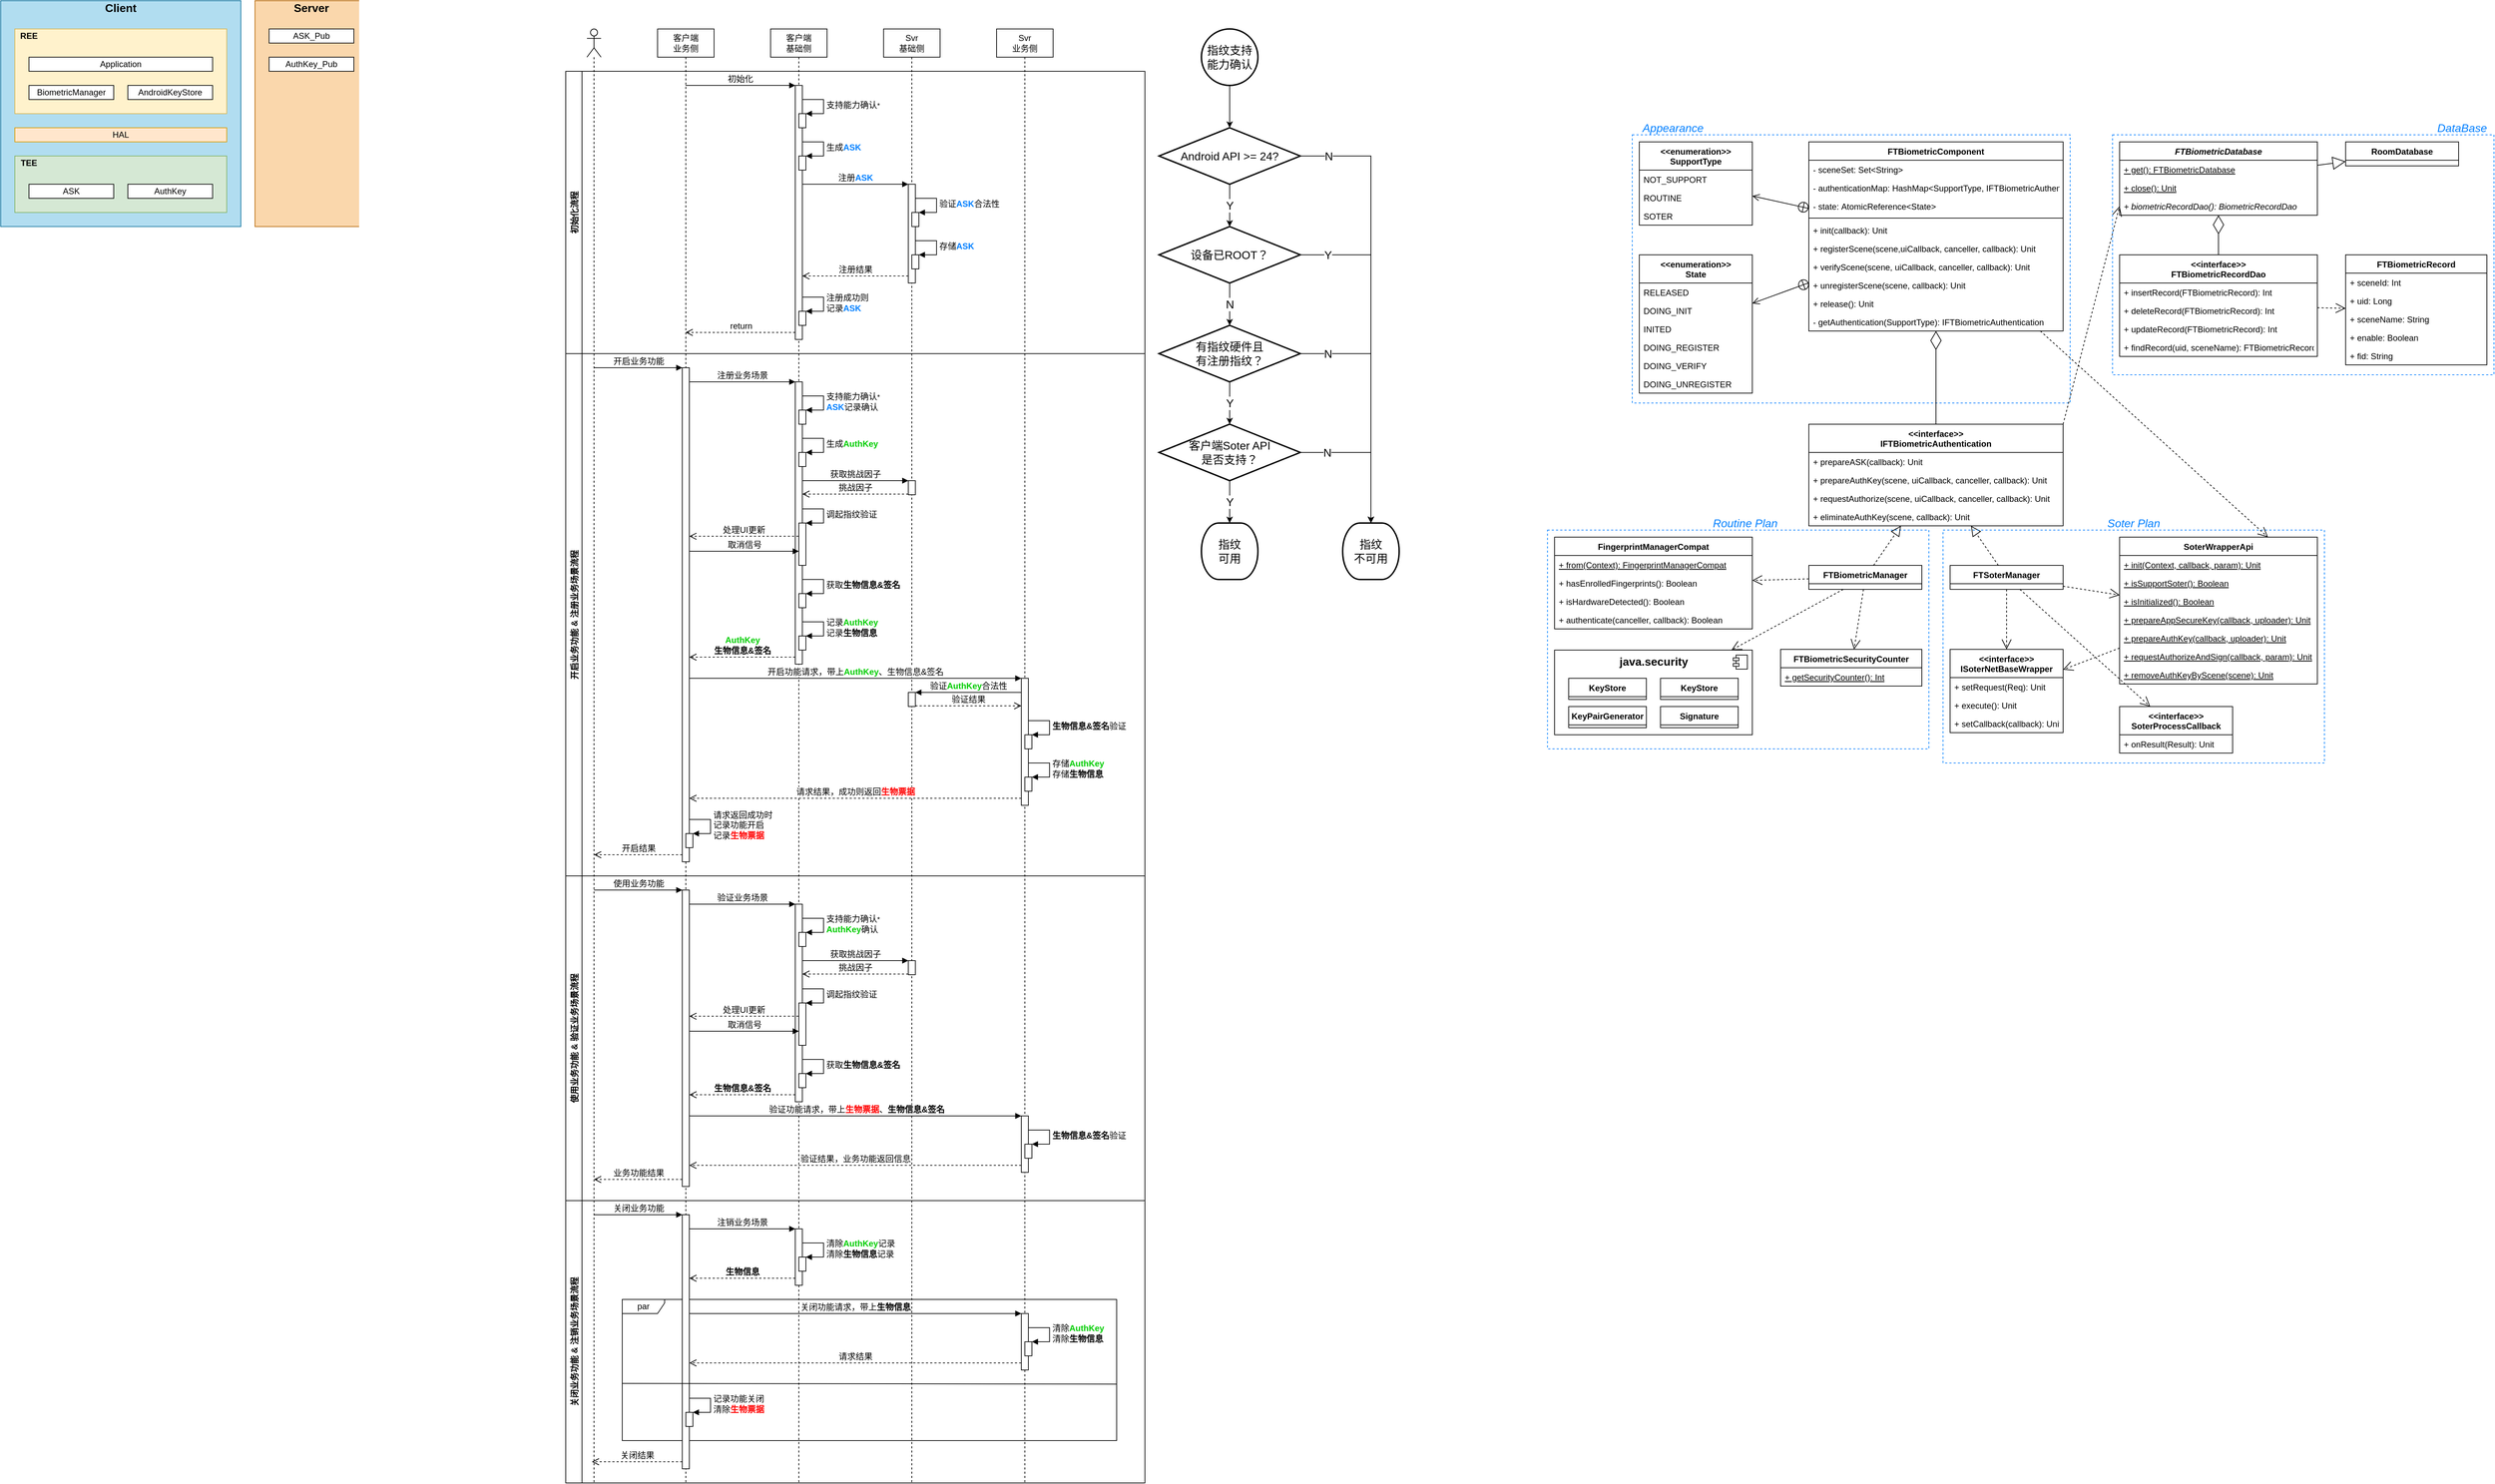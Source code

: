 <mxfile version="14.7.0" type="github">
  <diagram id="PERFYKWWDiuhqixZciVr" name="Page-1">
    <mxGraphModel dx="1543" dy="1270" grid="1" gridSize="10" guides="1" tooltips="1" connect="1" arrows="1" fold="1" page="1" pageScale="1" pageWidth="827" pageHeight="1169" math="0" shadow="0">
      <root>
        <mxCell id="YpG11p54W12MGPFQJL24-0" />
        <mxCell id="YpG11p54W12MGPFQJL24-1" parent="YpG11p54W12MGPFQJL24-0" />
        <mxCell id="0mOlbP7xLzRMstRWg_M5-361" value="" style="rounded=0;whiteSpace=wrap;html=1;labelBackgroundColor=none;fontSize=12;strokeWidth=1;align=center;fontColor=#333333;dashed=1;fillColor=none;strokeColor=#007FFF;" parent="YpG11p54W12MGPFQJL24-1" vertex="1">
          <mxGeometry x="3030" y="750" width="540" height="310" as="geometry" />
        </mxCell>
        <mxCell id="0mOlbP7xLzRMstRWg_M5-358" value="" style="rounded=0;whiteSpace=wrap;html=1;labelBackgroundColor=none;fontSize=12;strokeWidth=1;align=center;fontColor=#333333;dashed=1;fillColor=none;strokeColor=#007FFF;" parent="YpG11p54W12MGPFQJL24-1" vertex="1">
          <mxGeometry x="3150" y="190" width="620" height="380" as="geometry" />
        </mxCell>
        <mxCell id="0mOlbP7xLzRMstRWg_M5-356" value="" style="rounded=0;whiteSpace=wrap;html=1;labelBackgroundColor=none;fontSize=12;strokeWidth=1;align=center;fontColor=#333333;dashed=1;fillColor=none;strokeColor=#007FFF;" parent="YpG11p54W12MGPFQJL24-1" vertex="1">
          <mxGeometry x="3830" y="190" width="540" height="340" as="geometry" />
        </mxCell>
        <mxCell id="0mOlbP7xLzRMstRWg_M5-291" value="FTBiometricDatabase" style="swimlane;fontStyle=3;align=center;verticalAlign=top;childLayout=stackLayout;horizontal=1;startSize=26;horizontalStack=0;resizeParent=1;resizeParentMax=0;resizeLast=0;collapsible=1;marginBottom=0;labelBackgroundColor=none;fontSize=12;strokeWidth=1;fillColor=none;" parent="YpG11p54W12MGPFQJL24-1" vertex="1">
          <mxGeometry x="3840" y="200" width="280" height="104" as="geometry" />
        </mxCell>
        <mxCell id="0mOlbP7xLzRMstRWg_M5-292" value="+ get(): FTBiometricDatabase" style="text;strokeColor=none;fillColor=none;align=left;verticalAlign=top;spacingLeft=4;spacingRight=4;overflow=hidden;rotatable=0;points=[[0,0.5],[1,0.5]];portConstraint=eastwest;labelBackgroundColor=none;fontSize=12;fontStyle=4" parent="0mOlbP7xLzRMstRWg_M5-291" vertex="1">
          <mxGeometry y="26" width="280" height="26" as="geometry" />
        </mxCell>
        <mxCell id="0mOlbP7xLzRMstRWg_M5-296" value="+ close(): Unit" style="text;strokeColor=none;fillColor=none;align=left;verticalAlign=top;spacingLeft=4;spacingRight=4;overflow=hidden;rotatable=0;points=[[0,0.5],[1,0.5]];portConstraint=eastwest;labelBackgroundColor=none;fontSize=12;fontStyle=4" parent="0mOlbP7xLzRMstRWg_M5-291" vertex="1">
          <mxGeometry y="52" width="280" height="26" as="geometry" />
        </mxCell>
        <mxCell id="0mOlbP7xLzRMstRWg_M5-293" value="+ biometricRecordDao(): BiometricRecordDao" style="text;strokeColor=none;fillColor=none;align=left;verticalAlign=top;spacingLeft=4;spacingRight=4;overflow=hidden;rotatable=0;points=[[0,0.5],[1,0.5]];portConstraint=eastwest;labelBackgroundColor=none;fontSize=12;fontStyle=2" parent="0mOlbP7xLzRMstRWg_M5-291" vertex="1">
          <mxGeometry y="78" width="280" height="26" as="geometry" />
        </mxCell>
        <mxCell id="0mOlbP7xLzRMstRWg_M5-183" value="关闭业务功能 &amp; 注销业务场景流程" style="swimlane;horizontal=0;labelBackgroundColor=none;fontSize=12;strokeWidth=1;fillColor=#ffffff;align=center;" parent="YpG11p54W12MGPFQJL24-1" vertex="1">
          <mxGeometry x="1640" y="1700" width="820" height="400" as="geometry" />
        </mxCell>
        <mxCell id="0mOlbP7xLzRMstRWg_M5-195" value="par" style="shape=umlFrame;whiteSpace=wrap;html=1;labelBackgroundColor=none;fontSize=12;strokeWidth=1;fillColor=#ffffff;align=center;width=60;height=20;" parent="0mOlbP7xLzRMstRWg_M5-183" vertex="1">
          <mxGeometry x="80" y="140" width="700" height="200" as="geometry" />
        </mxCell>
        <mxCell id="0mOlbP7xLzRMstRWg_M5-182" value="使用业务功能 &amp; 验证业务场景流程" style="swimlane;horizontal=0;labelBackgroundColor=none;fontSize=12;strokeWidth=1;fillColor=#ffffff;align=center;" parent="YpG11p54W12MGPFQJL24-1" vertex="1">
          <mxGeometry x="1640" y="1240" width="820" height="460" as="geometry" />
        </mxCell>
        <mxCell id="0mOlbP7xLzRMstRWg_M5-13" value="" style="rounded=0;whiteSpace=wrap;html=1;align=center;fillColor=#b1ddf0;strokeColor=#10739e;" parent="YpG11p54W12MGPFQJL24-1" vertex="1">
          <mxGeometry x="840" width="340" height="320" as="geometry" />
        </mxCell>
        <mxCell id="0mOlbP7xLzRMstRWg_M5-11" value="" style="rounded=0;whiteSpace=wrap;html=1;align=center;fillColor=#d5e8d4;strokeColor=#82b366;" parent="YpG11p54W12MGPFQJL24-1" vertex="1">
          <mxGeometry x="860" y="220" width="300" height="80" as="geometry" />
        </mxCell>
        <mxCell id="0mOlbP7xLzRMstRWg_M5-8" value="" style="rounded=0;whiteSpace=wrap;html=1;align=center;labelBackgroundColor=none;fillColor=#fff2cc;strokeColor=#d6b656;" parent="YpG11p54W12MGPFQJL24-1" vertex="1">
          <mxGeometry x="860" y="40" width="300" height="120" as="geometry" />
        </mxCell>
        <mxCell id="0mOlbP7xLzRMstRWg_M5-20" style="edgeStyle=orthogonalEdgeStyle;rounded=0;orthogonalLoop=1;jettySize=auto;html=1;exitX=0.5;exitY=1;exitDx=0;exitDy=0;exitPerimeter=0;entryX=0.5;entryY=0;entryDx=0;entryDy=0;entryPerimeter=0;fontSize=16;labelBackgroundColor=none;" parent="YpG11p54W12MGPFQJL24-1" source="FxfO5eEo2pZkEUAX_uts-19" target="0mOlbP7xLzRMstRWg_M5-19" edge="1">
          <mxGeometry relative="1" as="geometry" />
        </mxCell>
        <mxCell id="FxfO5eEo2pZkEUAX_uts-19" value="指纹支持能力确认" style="strokeWidth=2;html=1;shape=mxgraph.flowchart.start_2;whiteSpace=wrap;align=center;fontSize=16;labelBackgroundColor=none;fillColor=none;" parent="YpG11p54W12MGPFQJL24-1" vertex="1">
          <mxGeometry x="2540" y="40" width="80" height="80" as="geometry" />
        </mxCell>
        <mxCell id="0mOlbP7xLzRMstRWg_M5-2" value="Application" style="rounded=0;whiteSpace=wrap;html=1;align=center;" parent="YpG11p54W12MGPFQJL24-1" vertex="1">
          <mxGeometry x="880" y="80" width="260" height="20" as="geometry" />
        </mxCell>
        <mxCell id="0mOlbP7xLzRMstRWg_M5-3" value="AndroidKeyStore" style="rounded=0;whiteSpace=wrap;html=1;align=center;" parent="YpG11p54W12MGPFQJL24-1" vertex="1">
          <mxGeometry x="1020" y="120" width="120" height="20" as="geometry" />
        </mxCell>
        <mxCell id="0mOlbP7xLzRMstRWg_M5-4" value="BiometricManager" style="rounded=0;whiteSpace=wrap;html=1;align=center;" parent="YpG11p54W12MGPFQJL24-1" vertex="1">
          <mxGeometry x="880" y="120" width="120" height="20" as="geometry" />
        </mxCell>
        <mxCell id="0mOlbP7xLzRMstRWg_M5-6" value="ASK" style="rounded=0;whiteSpace=wrap;html=1;align=center;" parent="YpG11p54W12MGPFQJL24-1" vertex="1">
          <mxGeometry x="880" y="260" width="120" height="20" as="geometry" />
        </mxCell>
        <mxCell id="0mOlbP7xLzRMstRWg_M5-7" value="AuthKey" style="rounded=0;whiteSpace=wrap;html=1;align=center;" parent="YpG11p54W12MGPFQJL24-1" vertex="1">
          <mxGeometry x="1020" y="260" width="120" height="20" as="geometry" />
        </mxCell>
        <mxCell id="0mOlbP7xLzRMstRWg_M5-9" value="REE" style="text;html=1;strokeColor=none;fillColor=none;align=center;verticalAlign=middle;whiteSpace=wrap;rounded=0;fontStyle=1" parent="YpG11p54W12MGPFQJL24-1" vertex="1">
          <mxGeometry x="860" y="40" width="40" height="20" as="geometry" />
        </mxCell>
        <mxCell id="0mOlbP7xLzRMstRWg_M5-10" value="HAL" style="rounded=0;whiteSpace=wrap;html=1;align=center;fillColor=#ffe6cc;strokeColor=#d79b00;" parent="YpG11p54W12MGPFQJL24-1" vertex="1">
          <mxGeometry x="860" y="180" width="300" height="20" as="geometry" />
        </mxCell>
        <mxCell id="0mOlbP7xLzRMstRWg_M5-12" value="TEE" style="text;html=1;strokeColor=none;fillColor=none;align=center;verticalAlign=middle;whiteSpace=wrap;rounded=0;fontStyle=1" parent="YpG11p54W12MGPFQJL24-1" vertex="1">
          <mxGeometry x="860" y="220" width="40" height="20" as="geometry" />
        </mxCell>
        <mxCell id="0mOlbP7xLzRMstRWg_M5-14" value="&lt;font style=&quot;font-size: 16px&quot;&gt;Client&lt;/font&gt;" style="text;html=1;strokeColor=none;fillColor=none;align=center;verticalAlign=middle;whiteSpace=wrap;rounded=0;fontStyle=1" parent="YpG11p54W12MGPFQJL24-1" vertex="1">
          <mxGeometry x="840" width="340" height="20" as="geometry" />
        </mxCell>
        <mxCell id="0mOlbP7xLzRMstRWg_M5-15" value="" style="rounded=0;whiteSpace=wrap;html=1;align=center;fillColor=#fad7ac;strokeColor=#b46504;" parent="YpG11p54W12MGPFQJL24-1" vertex="1">
          <mxGeometry x="1200" width="160" height="320" as="geometry" />
        </mxCell>
        <mxCell id="0mOlbP7xLzRMstRWg_M5-16" value="&lt;font style=&quot;font-size: 16px&quot;&gt;Server&lt;/font&gt;" style="text;html=1;strokeColor=none;fillColor=none;align=center;verticalAlign=middle;whiteSpace=wrap;rounded=0;fontStyle=1" parent="YpG11p54W12MGPFQJL24-1" vertex="1">
          <mxGeometry x="1200" width="160" height="20" as="geometry" />
        </mxCell>
        <mxCell id="0mOlbP7xLzRMstRWg_M5-17" value="ASK_Pub" style="rounded=0;whiteSpace=wrap;html=1;align=center;" parent="YpG11p54W12MGPFQJL24-1" vertex="1">
          <mxGeometry x="1220" y="40" width="120" height="20" as="geometry" />
        </mxCell>
        <mxCell id="0mOlbP7xLzRMstRWg_M5-18" value="AuthKey_Pub" style="rounded=0;whiteSpace=wrap;html=1;align=center;" parent="YpG11p54W12MGPFQJL24-1" vertex="1">
          <mxGeometry x="1220" y="80" width="120" height="20" as="geometry" />
        </mxCell>
        <mxCell id="0mOlbP7xLzRMstRWg_M5-22" value="Y" style="edgeStyle=orthogonalEdgeStyle;rounded=0;orthogonalLoop=1;jettySize=auto;html=1;exitX=0.5;exitY=1;exitDx=0;exitDy=0;exitPerimeter=0;entryX=0.5;entryY=0;entryDx=0;entryDy=0;entryPerimeter=0;labelBackgroundColor=#ffffff;fontSize=16;labelBorderColor=none;" parent="YpG11p54W12MGPFQJL24-1" source="0mOlbP7xLzRMstRWg_M5-19" target="0mOlbP7xLzRMstRWg_M5-21" edge="1">
          <mxGeometry relative="1" as="geometry" />
        </mxCell>
        <mxCell id="0mOlbP7xLzRMstRWg_M5-40" value="N" style="edgeStyle=orthogonalEdgeStyle;rounded=0;orthogonalLoop=1;jettySize=auto;html=1;exitX=1;exitY=0.5;exitDx=0;exitDy=0;exitPerimeter=0;labelBackgroundColor=#ffffff;fontSize=16;" parent="YpG11p54W12MGPFQJL24-1" source="0mOlbP7xLzRMstRWg_M5-19" target="0mOlbP7xLzRMstRWg_M5-36" edge="1">
          <mxGeometry x="-0.873" relative="1" as="geometry">
            <mxPoint as="offset" />
          </mxGeometry>
        </mxCell>
        <mxCell id="0mOlbP7xLzRMstRWg_M5-19" value="Android API &amp;gt;= 24?" style="strokeWidth=2;html=1;shape=mxgraph.flowchart.decision;whiteSpace=wrap;labelBackgroundColor=none;fontSize=16;align=center;fillColor=none;" parent="YpG11p54W12MGPFQJL24-1" vertex="1">
          <mxGeometry x="2480" y="180" width="200" height="80" as="geometry" />
        </mxCell>
        <mxCell id="0mOlbP7xLzRMstRWg_M5-24" value="N" style="edgeStyle=orthogonalEdgeStyle;rounded=0;orthogonalLoop=1;jettySize=auto;html=1;exitX=0.5;exitY=1;exitDx=0;exitDy=0;exitPerimeter=0;entryX=0.5;entryY=0;entryDx=0;entryDy=0;entryPerimeter=0;labelBackgroundColor=#ffffff;fontSize=16;" parent="YpG11p54W12MGPFQJL24-1" source="0mOlbP7xLzRMstRWg_M5-21" target="0mOlbP7xLzRMstRWg_M5-23" edge="1">
          <mxGeometry relative="1" as="geometry" />
        </mxCell>
        <mxCell id="0mOlbP7xLzRMstRWg_M5-39" value="Y" style="edgeStyle=orthogonalEdgeStyle;rounded=0;orthogonalLoop=1;jettySize=auto;html=1;exitX=1;exitY=0.5;exitDx=0;exitDy=0;exitPerimeter=0;labelBackgroundColor=#ffffff;fontSize=16;" parent="YpG11p54W12MGPFQJL24-1" source="0mOlbP7xLzRMstRWg_M5-21" target="0mOlbP7xLzRMstRWg_M5-36" edge="1">
          <mxGeometry x="-0.837" relative="1" as="geometry">
            <mxPoint as="offset" />
          </mxGeometry>
        </mxCell>
        <mxCell id="0mOlbP7xLzRMstRWg_M5-21" value="设备已ROOT？" style="strokeWidth=2;html=1;shape=mxgraph.flowchart.decision;whiteSpace=wrap;labelBackgroundColor=none;fontSize=16;align=center;fillColor=none;" parent="YpG11p54W12MGPFQJL24-1" vertex="1">
          <mxGeometry x="2480" y="320" width="200" height="80" as="geometry" />
        </mxCell>
        <mxCell id="0mOlbP7xLzRMstRWg_M5-27" value="Y" style="edgeStyle=orthogonalEdgeStyle;rounded=0;orthogonalLoop=1;jettySize=auto;html=1;exitX=0.5;exitY=1;exitDx=0;exitDy=0;exitPerimeter=0;labelBackgroundColor=#ffffff;fontSize=16;" parent="YpG11p54W12MGPFQJL24-1" source="0mOlbP7xLzRMstRWg_M5-23" target="0mOlbP7xLzRMstRWg_M5-31" edge="1">
          <mxGeometry relative="1" as="geometry">
            <mxPoint x="2580" y="600" as="targetPoint" />
            <mxPoint as="offset" />
          </mxGeometry>
        </mxCell>
        <mxCell id="0mOlbP7xLzRMstRWg_M5-38" value="N" style="edgeStyle=orthogonalEdgeStyle;rounded=0;orthogonalLoop=1;jettySize=auto;html=1;exitX=1;exitY=0.5;exitDx=0;exitDy=0;exitPerimeter=0;labelBackgroundColor=#ffffff;fontSize=16;" parent="YpG11p54W12MGPFQJL24-1" source="0mOlbP7xLzRMstRWg_M5-23" target="0mOlbP7xLzRMstRWg_M5-36" edge="1">
          <mxGeometry x="-0.771" relative="1" as="geometry">
            <mxPoint as="offset" />
          </mxGeometry>
        </mxCell>
        <mxCell id="0mOlbP7xLzRMstRWg_M5-23" value="有指纹硬件且&lt;br&gt;有注册指纹？" style="strokeWidth=2;html=1;shape=mxgraph.flowchart.decision;whiteSpace=wrap;labelBackgroundColor=none;fontSize=16;align=center;fillColor=none;" parent="YpG11p54W12MGPFQJL24-1" vertex="1">
          <mxGeometry x="2480" y="460" width="200" height="80" as="geometry" />
        </mxCell>
        <mxCell id="0mOlbP7xLzRMstRWg_M5-35" value="Y" style="edgeStyle=orthogonalEdgeStyle;rounded=0;orthogonalLoop=1;jettySize=auto;html=1;exitX=0.5;exitY=1;exitDx=0;exitDy=0;exitPerimeter=0;labelBackgroundColor=#ffffff;fontSize=16;" parent="YpG11p54W12MGPFQJL24-1" source="0mOlbP7xLzRMstRWg_M5-31" target="0mOlbP7xLzRMstRWg_M5-34" edge="1">
          <mxGeometry relative="1" as="geometry" />
        </mxCell>
        <mxCell id="0mOlbP7xLzRMstRWg_M5-37" value="N" style="edgeStyle=orthogonalEdgeStyle;rounded=0;orthogonalLoop=1;jettySize=auto;html=1;exitX=1;exitY=0.5;exitDx=0;exitDy=0;exitPerimeter=0;entryX=0.5;entryY=0;entryDx=0;entryDy=0;entryPerimeter=0;labelBackgroundColor=#ffffff;fontSize=16;" parent="YpG11p54W12MGPFQJL24-1" source="0mOlbP7xLzRMstRWg_M5-31" target="0mOlbP7xLzRMstRWg_M5-36" edge="1">
          <mxGeometry x="-0.619" relative="1" as="geometry">
            <mxPoint as="offset" />
          </mxGeometry>
        </mxCell>
        <mxCell id="0mOlbP7xLzRMstRWg_M5-31" value="客户端Soter API&lt;br&gt;是否支持？" style="strokeWidth=2;html=1;shape=mxgraph.flowchart.decision;whiteSpace=wrap;labelBackgroundColor=none;fontSize=16;align=center;fillColor=none;" parent="YpG11p54W12MGPFQJL24-1" vertex="1">
          <mxGeometry x="2480" y="600" width="200" height="80" as="geometry" />
        </mxCell>
        <mxCell id="0mOlbP7xLzRMstRWg_M5-34" value="指纹&lt;br&gt;可用" style="strokeWidth=2;html=1;shape=mxgraph.flowchart.terminator;whiteSpace=wrap;labelBackgroundColor=none;fontSize=16;fillColor=none;align=center;" parent="YpG11p54W12MGPFQJL24-1" vertex="1">
          <mxGeometry x="2540" y="740" width="80" height="80" as="geometry" />
        </mxCell>
        <mxCell id="0mOlbP7xLzRMstRWg_M5-36" value="指纹&lt;br&gt;不可用" style="strokeWidth=2;html=1;shape=mxgraph.flowchart.terminator;whiteSpace=wrap;labelBackgroundColor=none;fontSize=16;fillColor=none;align=center;" parent="YpG11p54W12MGPFQJL24-1" vertex="1">
          <mxGeometry x="2740" y="740" width="80" height="80" as="geometry" />
        </mxCell>
        <mxCell id="0mOlbP7xLzRMstRWg_M5-68" value="" style="shape=umlLifeline;participant=umlActor;perimeter=lifelinePerimeter;whiteSpace=wrap;html=1;container=1;collapsible=0;recursiveResize=0;verticalAlign=top;spacingTop=36;outlineConnect=0;labelBackgroundColor=none;fontSize=16;strokeWidth=1;fillColor=none;align=center;" parent="YpG11p54W12MGPFQJL24-1" vertex="1">
          <mxGeometry x="1670" y="40" width="20" height="2060" as="geometry" />
        </mxCell>
        <mxCell id="0mOlbP7xLzRMstRWg_M5-69" value="客户端&lt;br&gt;业务侧" style="shape=umlLifeline;perimeter=lifelinePerimeter;whiteSpace=wrap;html=1;container=1;collapsible=0;recursiveResize=0;outlineConnect=0;labelBackgroundColor=none;fontSize=12;strokeWidth=1;align=center;" parent="YpG11p54W12MGPFQJL24-1" vertex="1">
          <mxGeometry x="1770" y="40" width="80" height="2060" as="geometry" />
        </mxCell>
        <mxCell id="0mOlbP7xLzRMstRWg_M5-101" value="" style="html=1;points=[];perimeter=orthogonalPerimeter;labelBackgroundColor=none;fontSize=12;strokeWidth=1;fillColor=#ffffff;align=center;" parent="0mOlbP7xLzRMstRWg_M5-69" vertex="1">
          <mxGeometry x="35" y="480" width="10" height="700" as="geometry" />
        </mxCell>
        <mxCell id="0mOlbP7xLzRMstRWg_M5-103" value="开启结果" style="html=1;verticalAlign=bottom;endArrow=open;dashed=1;endSize=8;exitX=0;exitY=0.95;labelBackgroundColor=#ffffff;fontSize=12;" parent="0mOlbP7xLzRMstRWg_M5-69" edge="1">
          <mxGeometry relative="1" as="geometry">
            <mxPoint x="-89.9" y="1170.0" as="targetPoint" />
            <mxPoint x="35.0" y="1170.0" as="sourcePoint" />
          </mxGeometry>
        </mxCell>
        <mxCell id="0mOlbP7xLzRMstRWg_M5-140" value="" style="html=1;points=[];perimeter=orthogonalPerimeter;labelBackgroundColor=none;fontSize=12;strokeWidth=1;fillColor=#ffffff;align=center;" parent="0mOlbP7xLzRMstRWg_M5-69" vertex="1">
          <mxGeometry x="35" y="1220" width="10" height="420" as="geometry" />
        </mxCell>
        <mxCell id="0mOlbP7xLzRMstRWg_M5-162" value="" style="html=1;points=[];perimeter=orthogonalPerimeter;labelBackgroundColor=none;fontSize=12;strokeWidth=1;fillColor=#ffffff;align=center;" parent="0mOlbP7xLzRMstRWg_M5-69" vertex="1">
          <mxGeometry x="35" y="1680" width="10" height="360" as="geometry" />
        </mxCell>
        <mxCell id="0mOlbP7xLzRMstRWg_M5-193" value="" style="html=1;points=[];perimeter=orthogonalPerimeter;labelBackgroundColor=none;fontSize=12;strokeWidth=1;fillColor=#ffffff;align=center;" parent="0mOlbP7xLzRMstRWg_M5-69" vertex="1">
          <mxGeometry x="40" y="1960" width="10" height="20" as="geometry" />
        </mxCell>
        <mxCell id="0mOlbP7xLzRMstRWg_M5-194" value="记录功能关闭&lt;br&gt;清除&lt;b&gt;&lt;font color=&quot;#ff0000&quot;&gt;生物票据&lt;/font&gt;&lt;/b&gt;" style="edgeStyle=orthogonalEdgeStyle;html=1;align=left;spacingLeft=2;endArrow=block;rounded=0;entryX=1;entryY=0;labelBackgroundColor=#ffffff;fontSize=12;" parent="0mOlbP7xLzRMstRWg_M5-69" target="0mOlbP7xLzRMstRWg_M5-193" edge="1">
          <mxGeometry relative="1" as="geometry">
            <mxPoint x="45" y="1940" as="sourcePoint" />
            <Array as="points">
              <mxPoint x="75" y="1940" />
            </Array>
          </mxGeometry>
        </mxCell>
        <mxCell id="0mOlbP7xLzRMstRWg_M5-70" value="客户端&lt;br&gt;基础侧" style="shape=umlLifeline;perimeter=lifelinePerimeter;whiteSpace=wrap;html=1;container=1;collapsible=0;recursiveResize=0;outlineConnect=0;labelBackgroundColor=none;fontSize=12;strokeWidth=1;align=center;" parent="YpG11p54W12MGPFQJL24-1" vertex="1">
          <mxGeometry x="1930" y="40" width="80" height="2060" as="geometry" />
        </mxCell>
        <mxCell id="0mOlbP7xLzRMstRWg_M5-73" value="" style="html=1;points=[];perimeter=orthogonalPerimeter;labelBackgroundColor=none;fontSize=12;strokeWidth=1;align=center;" parent="0mOlbP7xLzRMstRWg_M5-70" vertex="1">
          <mxGeometry x="35" y="80" width="10" height="360" as="geometry" />
        </mxCell>
        <mxCell id="0mOlbP7xLzRMstRWg_M5-87" value="" style="html=1;points=[];perimeter=orthogonalPerimeter;labelBackgroundColor=none;fontSize=12;strokeWidth=1;fillColor=#ffffff;align=center;" parent="0mOlbP7xLzRMstRWg_M5-70" vertex="1">
          <mxGeometry x="40" y="180" width="10" height="20" as="geometry" />
        </mxCell>
        <mxCell id="0mOlbP7xLzRMstRWg_M5-88" value="生成&lt;b&gt;&lt;font color=&quot;#007fff&quot;&gt;ASK&lt;/font&gt;&lt;/b&gt;" style="edgeStyle=orthogonalEdgeStyle;html=1;align=left;spacingLeft=2;endArrow=block;rounded=0;entryX=1;entryY=0;labelBackgroundColor=#ffffff;fontSize=12;" parent="0mOlbP7xLzRMstRWg_M5-70" target="0mOlbP7xLzRMstRWg_M5-87" edge="1">
          <mxGeometry relative="1" as="geometry">
            <mxPoint x="45" y="160" as="sourcePoint" />
            <Array as="points">
              <mxPoint x="75" y="160" />
            </Array>
          </mxGeometry>
        </mxCell>
        <mxCell id="0mOlbP7xLzRMstRWg_M5-104" value="" style="html=1;points=[];perimeter=orthogonalPerimeter;labelBackgroundColor=none;fontSize=12;strokeWidth=1;fillColor=#ffffff;align=center;" parent="0mOlbP7xLzRMstRWg_M5-70" vertex="1">
          <mxGeometry x="35" y="500" width="10" height="400" as="geometry" />
        </mxCell>
        <mxCell id="0mOlbP7xLzRMstRWg_M5-107" value="" style="html=1;points=[];perimeter=orthogonalPerimeter;labelBackgroundColor=none;fontSize=12;strokeWidth=1;fillColor=#ffffff;align=center;" parent="0mOlbP7xLzRMstRWg_M5-70" vertex="1">
          <mxGeometry x="40" y="540" width="10" height="20" as="geometry" />
        </mxCell>
        <mxCell id="0mOlbP7xLzRMstRWg_M5-108" value="支持能力确认&lt;span style=&quot;font-size: 10px&quot;&gt;*&lt;/span&gt;&lt;br&gt;&lt;b style=&quot;color: rgb(0 , 127 , 255)&quot;&gt;ASK&lt;/b&gt;记录确认" style="edgeStyle=orthogonalEdgeStyle;html=1;align=left;spacingLeft=2;endArrow=block;rounded=0;entryX=1;entryY=0;labelBackgroundColor=#ffffff;fontSize=12;" parent="0mOlbP7xLzRMstRWg_M5-70" target="0mOlbP7xLzRMstRWg_M5-107" edge="1">
          <mxGeometry relative="1" as="geometry">
            <mxPoint x="45" y="520" as="sourcePoint" />
            <Array as="points">
              <mxPoint x="75" y="520" />
            </Array>
          </mxGeometry>
        </mxCell>
        <mxCell id="0mOlbP7xLzRMstRWg_M5-109" value="" style="html=1;points=[];perimeter=orthogonalPerimeter;labelBackgroundColor=none;fontSize=12;strokeWidth=1;fillColor=#ffffff;align=center;" parent="0mOlbP7xLzRMstRWg_M5-70" vertex="1">
          <mxGeometry x="40" y="600" width="10" height="20" as="geometry" />
        </mxCell>
        <mxCell id="0mOlbP7xLzRMstRWg_M5-110" value="生成&lt;b&gt;&lt;font color=&quot;#00cc00&quot;&gt;AuthKey&lt;/font&gt;&lt;/b&gt;" style="edgeStyle=orthogonalEdgeStyle;html=1;align=left;spacingLeft=2;endArrow=block;rounded=0;entryX=1;entryY=0;labelBackgroundColor=#ffffff;fontSize=12;" parent="0mOlbP7xLzRMstRWg_M5-70" target="0mOlbP7xLzRMstRWg_M5-109" edge="1">
          <mxGeometry relative="1" as="geometry">
            <mxPoint x="45" y="580" as="sourcePoint" />
            <Array as="points">
              <mxPoint x="75" y="580" />
            </Array>
          </mxGeometry>
        </mxCell>
        <mxCell id="0mOlbP7xLzRMstRWg_M5-111" value="" style="html=1;points=[];perimeter=orthogonalPerimeter;labelBackgroundColor=none;fontSize=12;strokeWidth=1;fillColor=#ffffff;align=center;" parent="0mOlbP7xLzRMstRWg_M5-70" vertex="1">
          <mxGeometry x="40" y="700" width="10" height="60" as="geometry" />
        </mxCell>
        <mxCell id="0mOlbP7xLzRMstRWg_M5-112" value="调起指纹验证" style="edgeStyle=orthogonalEdgeStyle;html=1;align=left;spacingLeft=2;endArrow=block;rounded=0;entryX=1;entryY=0;labelBackgroundColor=#ffffff;fontSize=12;" parent="0mOlbP7xLzRMstRWg_M5-70" target="0mOlbP7xLzRMstRWg_M5-111" edge="1">
          <mxGeometry relative="1" as="geometry">
            <mxPoint x="45" y="680" as="sourcePoint" />
            <Array as="points">
              <mxPoint x="75" y="680" />
            </Array>
          </mxGeometry>
        </mxCell>
        <mxCell id="0mOlbP7xLzRMstRWg_M5-119" value="" style="html=1;points=[];perimeter=orthogonalPerimeter;labelBackgroundColor=none;fontSize=12;strokeWidth=1;fillColor=#ffffff;align=center;" parent="0mOlbP7xLzRMstRWg_M5-70" vertex="1">
          <mxGeometry x="40" y="800" width="10" height="20" as="geometry" />
        </mxCell>
        <mxCell id="0mOlbP7xLzRMstRWg_M5-120" value="获取&lt;b&gt;生物信息&amp;amp;签名&lt;/b&gt;" style="edgeStyle=orthogonalEdgeStyle;html=1;align=left;spacingLeft=2;endArrow=block;rounded=0;entryX=1;entryY=0;labelBackgroundColor=#ffffff;fontSize=12;" parent="0mOlbP7xLzRMstRWg_M5-70" target="0mOlbP7xLzRMstRWg_M5-119" edge="1">
          <mxGeometry relative="1" as="geometry">
            <mxPoint x="45" y="780" as="sourcePoint" />
            <Array as="points">
              <mxPoint x="75" y="780" />
            </Array>
          </mxGeometry>
        </mxCell>
        <mxCell id="0mOlbP7xLzRMstRWg_M5-143" value="" style="html=1;points=[];perimeter=orthogonalPerimeter;labelBackgroundColor=none;fontSize=12;strokeWidth=1;fillColor=#ffffff;align=center;" parent="0mOlbP7xLzRMstRWg_M5-70" vertex="1">
          <mxGeometry x="35" y="1240" width="10" height="280" as="geometry" />
        </mxCell>
        <mxCell id="0mOlbP7xLzRMstRWg_M5-146" value="" style="html=1;points=[];perimeter=orthogonalPerimeter;labelBackgroundColor=none;fontSize=12;strokeWidth=1;fillColor=#ffffff;align=center;" parent="0mOlbP7xLzRMstRWg_M5-70" vertex="1">
          <mxGeometry x="40" y="1280" width="10" height="20" as="geometry" />
        </mxCell>
        <mxCell id="0mOlbP7xLzRMstRWg_M5-147" value="支持能力确认&lt;span style=&quot;font-size: 10px&quot;&gt;*&lt;/span&gt;&lt;br&gt;&lt;b&gt;&lt;font color=&quot;#00cc00&quot;&gt;AuthKey&lt;/font&gt;&lt;/b&gt;确认" style="edgeStyle=orthogonalEdgeStyle;html=1;align=left;spacingLeft=2;endArrow=block;rounded=0;entryX=1;entryY=0;labelBackgroundColor=#ffffff;fontSize=12;" parent="0mOlbP7xLzRMstRWg_M5-70" target="0mOlbP7xLzRMstRWg_M5-146" edge="1">
          <mxGeometry relative="1" as="geometry">
            <mxPoint x="45" y="1260" as="sourcePoint" />
            <Array as="points">
              <mxPoint x="75" y="1260" />
            </Array>
          </mxGeometry>
        </mxCell>
        <mxCell id="0mOlbP7xLzRMstRWg_M5-155" value="" style="html=1;points=[];perimeter=orthogonalPerimeter;labelBackgroundColor=none;fontSize=12;strokeWidth=1;fillColor=#ffffff;align=center;" parent="0mOlbP7xLzRMstRWg_M5-70" vertex="1">
          <mxGeometry x="40" y="1480" width="10" height="20" as="geometry" />
        </mxCell>
        <mxCell id="0mOlbP7xLzRMstRWg_M5-156" value="获取&lt;b&gt;生物信息&amp;amp;签名&lt;/b&gt;" style="edgeStyle=orthogonalEdgeStyle;html=1;align=left;spacingLeft=2;endArrow=block;rounded=0;entryX=1;entryY=0;labelBackgroundColor=#ffffff;fontSize=12;" parent="0mOlbP7xLzRMstRWg_M5-70" target="0mOlbP7xLzRMstRWg_M5-155" edge="1">
          <mxGeometry relative="1" as="geometry">
            <mxPoint x="45" y="1460" as="sourcePoint" />
            <Array as="points">
              <mxPoint x="75" y="1460" />
            </Array>
          </mxGeometry>
        </mxCell>
        <mxCell id="0mOlbP7xLzRMstRWg_M5-165" value="" style="html=1;points=[];perimeter=orthogonalPerimeter;labelBackgroundColor=none;fontSize=12;strokeWidth=1;fillColor=#ffffff;align=center;" parent="0mOlbP7xLzRMstRWg_M5-70" vertex="1">
          <mxGeometry x="35" y="1700" width="10" height="80" as="geometry" />
        </mxCell>
        <mxCell id="0mOlbP7xLzRMstRWg_M5-168" value="" style="html=1;points=[];perimeter=orthogonalPerimeter;labelBackgroundColor=none;fontSize=12;strokeWidth=1;fillColor=#ffffff;align=center;" parent="0mOlbP7xLzRMstRWg_M5-70" vertex="1">
          <mxGeometry x="40" y="1740" width="10" height="20" as="geometry" />
        </mxCell>
        <mxCell id="0mOlbP7xLzRMstRWg_M5-169" value="清除&lt;b&gt;&lt;font color=&quot;#00cc00&quot;&gt;AuthKey&lt;/font&gt;&lt;/b&gt;记录&lt;br&gt;清除&lt;b&gt;生物信息&lt;/b&gt;记录" style="edgeStyle=orthogonalEdgeStyle;html=1;align=left;spacingLeft=2;endArrow=block;rounded=0;entryX=1;entryY=0;labelBackgroundColor=#ffffff;fontSize=12;" parent="0mOlbP7xLzRMstRWg_M5-70" target="0mOlbP7xLzRMstRWg_M5-168" edge="1">
          <mxGeometry relative="1" as="geometry">
            <mxPoint x="45" y="1720" as="sourcePoint" />
            <Array as="points">
              <mxPoint x="75" y="1720" />
            </Array>
          </mxGeometry>
        </mxCell>
        <mxCell id="0mOlbP7xLzRMstRWg_M5-184" value="" style="html=1;points=[];perimeter=orthogonalPerimeter;labelBackgroundColor=none;fontSize=12;strokeWidth=1;fillColor=#ffffff;align=center;" parent="0mOlbP7xLzRMstRWg_M5-70" vertex="1">
          <mxGeometry x="40" y="400" width="10" height="20" as="geometry" />
        </mxCell>
        <mxCell id="0mOlbP7xLzRMstRWg_M5-185" value="注册成功则&lt;br&gt;记录&lt;b&gt;&lt;font color=&quot;#007fff&quot;&gt;ASK&lt;/font&gt;&lt;/b&gt;" style="edgeStyle=orthogonalEdgeStyle;html=1;align=left;spacingLeft=2;endArrow=block;rounded=0;entryX=1;entryY=0;labelBackgroundColor=#ffffff;fontSize=12;" parent="0mOlbP7xLzRMstRWg_M5-70" target="0mOlbP7xLzRMstRWg_M5-184" edge="1">
          <mxGeometry relative="1" as="geometry">
            <mxPoint x="45" y="380" as="sourcePoint" />
            <Array as="points">
              <mxPoint x="75" y="380" />
            </Array>
          </mxGeometry>
        </mxCell>
        <mxCell id="0mOlbP7xLzRMstRWg_M5-186" value="" style="html=1;points=[];perimeter=orthogonalPerimeter;labelBackgroundColor=none;fontSize=12;strokeWidth=1;fillColor=#ffffff;align=center;" parent="0mOlbP7xLzRMstRWg_M5-70" vertex="1">
          <mxGeometry x="40" y="860" width="10" height="20" as="geometry" />
        </mxCell>
        <mxCell id="0mOlbP7xLzRMstRWg_M5-187" value="记录&lt;b&gt;&lt;font color=&quot;#00cc00&quot;&gt;AuthKey&lt;/font&gt;&lt;/b&gt;&lt;br&gt;记录&lt;b&gt;生物信息&lt;/b&gt;" style="edgeStyle=orthogonalEdgeStyle;html=1;align=left;spacingLeft=2;endArrow=block;rounded=0;entryX=1;entryY=0;labelBackgroundColor=#ffffff;fontSize=12;" parent="0mOlbP7xLzRMstRWg_M5-70" target="0mOlbP7xLzRMstRWg_M5-186" edge="1">
          <mxGeometry relative="1" as="geometry">
            <mxPoint x="45" y="840" as="sourcePoint" />
            <Array as="points">
              <mxPoint x="75" y="840" />
            </Array>
          </mxGeometry>
        </mxCell>
        <mxCell id="0mOlbP7xLzRMstRWg_M5-71" value="Svr&lt;br&gt;基础侧" style="shape=umlLifeline;perimeter=lifelinePerimeter;whiteSpace=wrap;html=1;container=1;collapsible=0;recursiveResize=0;outlineConnect=0;labelBackgroundColor=none;fontSize=12;strokeWidth=1;align=center;" parent="YpG11p54W12MGPFQJL24-1" vertex="1">
          <mxGeometry x="2090" y="40" width="80" height="2060" as="geometry" />
        </mxCell>
        <mxCell id="0mOlbP7xLzRMstRWg_M5-89" value="" style="html=1;points=[];perimeter=orthogonalPerimeter;labelBackgroundColor=none;fontSize=12;strokeWidth=1;fillColor=#ffffff;align=center;" parent="0mOlbP7xLzRMstRWg_M5-71" vertex="1">
          <mxGeometry x="35" y="220" width="10" height="140" as="geometry" />
        </mxCell>
        <mxCell id="0mOlbP7xLzRMstRWg_M5-92" value="" style="html=1;points=[];perimeter=orthogonalPerimeter;labelBackgroundColor=none;fontSize=12;strokeWidth=1;fillColor=#ffffff;align=center;" parent="0mOlbP7xLzRMstRWg_M5-71" vertex="1">
          <mxGeometry x="40" y="260" width="10" height="20" as="geometry" />
        </mxCell>
        <mxCell id="0mOlbP7xLzRMstRWg_M5-93" value="验证&lt;b&gt;&lt;font color=&quot;#007fff&quot;&gt;ASK&lt;/font&gt;&lt;/b&gt;合法性" style="edgeStyle=orthogonalEdgeStyle;html=1;align=left;spacingLeft=2;endArrow=block;rounded=0;entryX=1;entryY=0;labelBackgroundColor=#ffffff;fontSize=12;" parent="0mOlbP7xLzRMstRWg_M5-71" target="0mOlbP7xLzRMstRWg_M5-92" edge="1">
          <mxGeometry relative="1" as="geometry">
            <mxPoint x="45" y="240" as="sourcePoint" />
            <Array as="points">
              <mxPoint x="75" y="240" />
            </Array>
          </mxGeometry>
        </mxCell>
        <mxCell id="0mOlbP7xLzRMstRWg_M5-96" value="" style="html=1;points=[];perimeter=orthogonalPerimeter;labelBackgroundColor=none;fontSize=12;strokeWidth=1;fillColor=#ffffff;align=center;" parent="0mOlbP7xLzRMstRWg_M5-71" vertex="1">
          <mxGeometry x="40" y="320" width="10" height="20" as="geometry" />
        </mxCell>
        <mxCell id="0mOlbP7xLzRMstRWg_M5-97" value="存储&lt;b&gt;&lt;font color=&quot;#007fff&quot;&gt;ASK&lt;/font&gt;&lt;/b&gt;" style="edgeStyle=orthogonalEdgeStyle;html=1;align=left;spacingLeft=2;endArrow=block;rounded=0;entryX=1;entryY=0;labelBackgroundColor=#ffffff;fontSize=12;" parent="0mOlbP7xLzRMstRWg_M5-71" target="0mOlbP7xLzRMstRWg_M5-96" edge="1">
          <mxGeometry relative="1" as="geometry">
            <mxPoint x="45" y="300" as="sourcePoint" />
            <Array as="points">
              <mxPoint x="75" y="300" />
            </Array>
          </mxGeometry>
        </mxCell>
        <mxCell id="0mOlbP7xLzRMstRWg_M5-114" value="" style="html=1;points=[];perimeter=orthogonalPerimeter;labelBackgroundColor=none;fontSize=12;strokeWidth=1;fillColor=#ffffff;align=center;" parent="0mOlbP7xLzRMstRWg_M5-71" vertex="1">
          <mxGeometry x="35" y="640" width="10" height="20" as="geometry" />
        </mxCell>
        <mxCell id="0mOlbP7xLzRMstRWg_M5-127" value="" style="html=1;points=[];perimeter=orthogonalPerimeter;labelBackgroundColor=none;fontSize=12;strokeWidth=1;fillColor=#ffffff;align=center;" parent="0mOlbP7xLzRMstRWg_M5-71" vertex="1">
          <mxGeometry x="35" y="940" width="10" height="20" as="geometry" />
        </mxCell>
        <mxCell id="0mOlbP7xLzRMstRWg_M5-148" value="" style="html=1;points=[];perimeter=orthogonalPerimeter;labelBackgroundColor=none;fontSize=12;strokeWidth=1;fillColor=#ffffff;align=center;" parent="0mOlbP7xLzRMstRWg_M5-71" vertex="1">
          <mxGeometry x="35" y="1320" width="10" height="20" as="geometry" />
        </mxCell>
        <mxCell id="0mOlbP7xLzRMstRWg_M5-72" value="Svr&lt;br&gt;业务侧" style="shape=umlLifeline;perimeter=lifelinePerimeter;whiteSpace=wrap;html=1;container=1;collapsible=0;recursiveResize=0;outlineConnect=0;labelBackgroundColor=none;fontSize=12;strokeWidth=1;align=center;" parent="YpG11p54W12MGPFQJL24-1" vertex="1">
          <mxGeometry x="2250" y="40" width="80" height="2060" as="geometry" />
        </mxCell>
        <mxCell id="0mOlbP7xLzRMstRWg_M5-123" value="" style="html=1;points=[];perimeter=orthogonalPerimeter;labelBackgroundColor=none;fontSize=12;strokeWidth=1;fillColor=#ffffff;align=center;" parent="0mOlbP7xLzRMstRWg_M5-72" vertex="1">
          <mxGeometry x="35" y="920" width="10" height="180" as="geometry" />
        </mxCell>
        <mxCell id="0mOlbP7xLzRMstRWg_M5-125" value="请求结果，成功则返回&lt;b&gt;&lt;font color=&quot;#ff0000&quot;&gt;生物票据&lt;/font&gt;&lt;/b&gt;" style="html=1;verticalAlign=bottom;endArrow=open;dashed=1;endSize=8;exitX=0;exitY=0.95;labelBackgroundColor=#ffffff;fontSize=12;" parent="0mOlbP7xLzRMstRWg_M5-72" edge="1">
          <mxGeometry relative="1" as="geometry">
            <mxPoint x="-435" y="1090" as="targetPoint" />
            <mxPoint x="35" y="1090" as="sourcePoint" />
          </mxGeometry>
        </mxCell>
        <mxCell id="0mOlbP7xLzRMstRWg_M5-133" value="" style="html=1;points=[];perimeter=orthogonalPerimeter;labelBackgroundColor=none;fontSize=12;strokeWidth=1;fillColor=#ffffff;align=center;" parent="0mOlbP7xLzRMstRWg_M5-72" vertex="1">
          <mxGeometry x="40" y="1000" width="10" height="20" as="geometry" />
        </mxCell>
        <mxCell id="0mOlbP7xLzRMstRWg_M5-134" value="&lt;b&gt;生物信息&amp;amp;签名&lt;/b&gt;验证" style="edgeStyle=orthogonalEdgeStyle;html=1;align=left;spacingLeft=2;endArrow=block;rounded=0;entryX=1;entryY=0;labelBackgroundColor=#ffffff;fontSize=12;" parent="0mOlbP7xLzRMstRWg_M5-72" target="0mOlbP7xLzRMstRWg_M5-133" edge="1">
          <mxGeometry relative="1" as="geometry">
            <mxPoint x="45" y="980" as="sourcePoint" />
            <Array as="points">
              <mxPoint x="75" y="980" />
            </Array>
          </mxGeometry>
        </mxCell>
        <mxCell id="0mOlbP7xLzRMstRWg_M5-135" value="" style="html=1;points=[];perimeter=orthogonalPerimeter;labelBackgroundColor=none;fontSize=12;strokeWidth=1;fillColor=#ffffff;align=center;" parent="0mOlbP7xLzRMstRWg_M5-72" vertex="1">
          <mxGeometry x="40" y="1060" width="10" height="20" as="geometry" />
        </mxCell>
        <mxCell id="0mOlbP7xLzRMstRWg_M5-136" value="存储&lt;b&gt;&lt;font color=&quot;#00cc00&quot;&gt;AuthKey&lt;/font&gt;&lt;/b&gt;&lt;br&gt;存储&lt;b&gt;生物信息&lt;/b&gt;" style="edgeStyle=orthogonalEdgeStyle;html=1;align=left;spacingLeft=2;endArrow=block;rounded=0;entryX=1;entryY=0;labelBackgroundColor=#ffffff;fontSize=12;" parent="0mOlbP7xLzRMstRWg_M5-72" target="0mOlbP7xLzRMstRWg_M5-135" edge="1">
          <mxGeometry relative="1" as="geometry">
            <mxPoint x="45" y="1040" as="sourcePoint" />
            <Array as="points">
              <mxPoint x="75" y="1040" />
            </Array>
          </mxGeometry>
        </mxCell>
        <mxCell id="0mOlbP7xLzRMstRWg_M5-157" value="" style="html=1;points=[];perimeter=orthogonalPerimeter;labelBackgroundColor=none;fontSize=12;strokeWidth=1;fillColor=#ffffff;align=center;" parent="0mOlbP7xLzRMstRWg_M5-72" vertex="1">
          <mxGeometry x="35" y="1540" width="10" height="80" as="geometry" />
        </mxCell>
        <mxCell id="0mOlbP7xLzRMstRWg_M5-159" value="验证结果，业务功能返回信息" style="html=1;verticalAlign=bottom;endArrow=open;dashed=1;endSize=8;exitX=0;exitY=0.95;labelBackgroundColor=#ffffff;fontSize=12;" parent="0mOlbP7xLzRMstRWg_M5-72" target="0mOlbP7xLzRMstRWg_M5-140" edge="1">
          <mxGeometry relative="1" as="geometry">
            <mxPoint x="-35" y="1610" as="targetPoint" />
            <mxPoint x="35" y="1610" as="sourcePoint" />
          </mxGeometry>
        </mxCell>
        <mxCell id="0mOlbP7xLzRMstRWg_M5-160" value="" style="html=1;points=[];perimeter=orthogonalPerimeter;labelBackgroundColor=none;fontSize=12;strokeWidth=1;fillColor=#ffffff;align=center;" parent="0mOlbP7xLzRMstRWg_M5-72" vertex="1">
          <mxGeometry x="40" y="1580" width="10" height="20" as="geometry" />
        </mxCell>
        <mxCell id="0mOlbP7xLzRMstRWg_M5-161" value="&lt;b&gt;生物信息&amp;amp;签名&lt;/b&gt;验证" style="edgeStyle=orthogonalEdgeStyle;html=1;align=left;spacingLeft=2;endArrow=block;rounded=0;entryX=1;entryY=0;labelBackgroundColor=#ffffff;fontSize=12;" parent="0mOlbP7xLzRMstRWg_M5-72" target="0mOlbP7xLzRMstRWg_M5-160" edge="1">
          <mxGeometry relative="1" as="geometry">
            <mxPoint x="45" y="1560" as="sourcePoint" />
            <Array as="points">
              <mxPoint x="75" y="1560" />
            </Array>
          </mxGeometry>
        </mxCell>
        <mxCell id="0mOlbP7xLzRMstRWg_M5-173" value="" style="html=1;points=[];perimeter=orthogonalPerimeter;labelBackgroundColor=none;fontSize=12;strokeWidth=1;fillColor=#ffffff;align=center;" parent="0mOlbP7xLzRMstRWg_M5-72" vertex="1">
          <mxGeometry x="35" y="1820" width="10" height="80" as="geometry" />
        </mxCell>
        <mxCell id="0mOlbP7xLzRMstRWg_M5-178" value="" style="html=1;points=[];perimeter=orthogonalPerimeter;labelBackgroundColor=none;fontSize=12;strokeWidth=1;fillColor=#ffffff;align=center;" parent="0mOlbP7xLzRMstRWg_M5-72" vertex="1">
          <mxGeometry x="40" y="1860" width="10" height="20" as="geometry" />
        </mxCell>
        <mxCell id="0mOlbP7xLzRMstRWg_M5-179" value="清除&lt;b&gt;&lt;font color=&quot;#00cc00&quot;&gt;AuthKey&lt;/font&gt;&lt;/b&gt;&lt;br&gt;清除&lt;b&gt;生物信息&lt;br&gt;&lt;/b&gt;" style="edgeStyle=orthogonalEdgeStyle;html=1;align=left;spacingLeft=2;endArrow=block;rounded=0;entryX=1;entryY=0;labelBackgroundColor=#ffffff;fontSize=12;" parent="0mOlbP7xLzRMstRWg_M5-72" target="0mOlbP7xLzRMstRWg_M5-178" edge="1">
          <mxGeometry relative="1" as="geometry">
            <mxPoint x="45" y="1840" as="sourcePoint" />
            <Array as="points">
              <mxPoint x="75" y="1840" />
            </Array>
          </mxGeometry>
        </mxCell>
        <mxCell id="0mOlbP7xLzRMstRWg_M5-74" value="初始化" style="html=1;verticalAlign=bottom;endArrow=block;entryX=0;entryY=0;labelBackgroundColor=#ffffff;fontSize=12;" parent="YpG11p54W12MGPFQJL24-1" target="0mOlbP7xLzRMstRWg_M5-73" edge="1">
          <mxGeometry relative="1" as="geometry">
            <mxPoint x="1809.667" y="120.0" as="sourcePoint" />
          </mxGeometry>
        </mxCell>
        <mxCell id="0mOlbP7xLzRMstRWg_M5-78" value="" style="html=1;points=[];perimeter=orthogonalPerimeter;labelBackgroundColor=none;fontSize=12;strokeWidth=1;fillColor=#ffffff;align=center;" parent="YpG11p54W12MGPFQJL24-1" vertex="1">
          <mxGeometry x="1970" y="160" width="10" height="20" as="geometry" />
        </mxCell>
        <mxCell id="0mOlbP7xLzRMstRWg_M5-79" value="支持能力确认&lt;span style=&quot;font-size: 10px&quot;&gt;*&lt;/span&gt;" style="edgeStyle=orthogonalEdgeStyle;html=1;align=left;spacingLeft=2;endArrow=block;rounded=0;entryX=1;entryY=0;labelBackgroundColor=#ffffff;fontSize=12;" parent="YpG11p54W12MGPFQJL24-1" target="0mOlbP7xLzRMstRWg_M5-78" edge="1">
          <mxGeometry relative="1" as="geometry">
            <mxPoint x="1975" y="140" as="sourcePoint" />
            <Array as="points">
              <mxPoint x="2005" y="140" />
            </Array>
          </mxGeometry>
        </mxCell>
        <mxCell id="0mOlbP7xLzRMstRWg_M5-90" value="注册&lt;font color=&quot;#007fff&quot;&gt;&lt;b&gt;ASK&lt;/b&gt;&lt;/font&gt;" style="html=1;verticalAlign=bottom;endArrow=block;entryX=0;entryY=0;labelBackgroundColor=#ffffff;fontSize=12;" parent="YpG11p54W12MGPFQJL24-1" source="0mOlbP7xLzRMstRWg_M5-73" target="0mOlbP7xLzRMstRWg_M5-89" edge="1">
          <mxGeometry relative="1" as="geometry">
            <mxPoint x="2055" y="260" as="sourcePoint" />
          </mxGeometry>
        </mxCell>
        <mxCell id="0mOlbP7xLzRMstRWg_M5-91" value="注册结果" style="html=1;verticalAlign=bottom;endArrow=open;dashed=1;endSize=8;exitX=0;exitY=0.95;labelBackgroundColor=#ffffff;fontSize=12;" parent="YpG11p54W12MGPFQJL24-1" edge="1">
          <mxGeometry relative="1" as="geometry">
            <mxPoint x="1975" y="390.0" as="targetPoint" />
            <mxPoint x="2125" y="390.0" as="sourcePoint" />
          </mxGeometry>
        </mxCell>
        <mxCell id="0mOlbP7xLzRMstRWg_M5-75" value="return" style="html=1;verticalAlign=bottom;endArrow=open;dashed=1;endSize=8;labelBackgroundColor=#ffffff;fontSize=12;" parent="YpG11p54W12MGPFQJL24-1" edge="1">
          <mxGeometry relative="1" as="geometry">
            <mxPoint x="1809.667" y="470" as="targetPoint" />
            <mxPoint x="1965" y="470" as="sourcePoint" />
          </mxGeometry>
        </mxCell>
        <mxCell id="0mOlbP7xLzRMstRWg_M5-102" value="开启业务功能" style="html=1;verticalAlign=bottom;endArrow=block;entryX=0;entryY=0;labelBackgroundColor=#ffffff;fontSize=12;" parent="YpG11p54W12MGPFQJL24-1" source="0mOlbP7xLzRMstRWg_M5-68" target="0mOlbP7xLzRMstRWg_M5-101" edge="1">
          <mxGeometry relative="1" as="geometry">
            <mxPoint x="1689.071" y="520.0" as="sourcePoint" />
          </mxGeometry>
        </mxCell>
        <mxCell id="0mOlbP7xLzRMstRWg_M5-105" value="注册业务场景" style="html=1;verticalAlign=bottom;endArrow=block;entryX=0;entryY=0;labelBackgroundColor=#ffffff;fontSize=12;" parent="YpG11p54W12MGPFQJL24-1" source="0mOlbP7xLzRMstRWg_M5-101" target="0mOlbP7xLzRMstRWg_M5-104" edge="1">
          <mxGeometry relative="1" as="geometry">
            <mxPoint x="1895" y="540" as="sourcePoint" />
          </mxGeometry>
        </mxCell>
        <mxCell id="0mOlbP7xLzRMstRWg_M5-113" value="处理UI更新" style="html=1;verticalAlign=bottom;endArrow=open;dashed=1;endSize=8;labelBackgroundColor=#ffffff;fontSize=12;exitX=-0.055;exitY=0.235;exitDx=0;exitDy=0;exitPerimeter=0;" parent="YpG11p54W12MGPFQJL24-1" edge="1">
          <mxGeometry relative="1" as="geometry">
            <mxPoint x="1969.45" y="758.8" as="sourcePoint" />
            <mxPoint x="1815.0" y="758.8" as="targetPoint" />
          </mxGeometry>
        </mxCell>
        <mxCell id="0mOlbP7xLzRMstRWg_M5-115" value="获取挑战因子" style="html=1;verticalAlign=bottom;endArrow=block;entryX=0;entryY=0;labelBackgroundColor=#ffffff;fontSize=12;" parent="YpG11p54W12MGPFQJL24-1" source="0mOlbP7xLzRMstRWg_M5-104" target="0mOlbP7xLzRMstRWg_M5-114" edge="1">
          <mxGeometry relative="1" as="geometry">
            <mxPoint x="2055" y="680" as="sourcePoint" />
          </mxGeometry>
        </mxCell>
        <mxCell id="0mOlbP7xLzRMstRWg_M5-116" value="挑战因子" style="html=1;verticalAlign=bottom;endArrow=open;dashed=1;endSize=8;exitX=0;exitY=0.95;labelBackgroundColor=#ffffff;fontSize=12;" parent="YpG11p54W12MGPFQJL24-1" source="0mOlbP7xLzRMstRWg_M5-114" target="0mOlbP7xLzRMstRWg_M5-104" edge="1">
          <mxGeometry relative="1" as="geometry">
            <mxPoint x="2055" y="756" as="targetPoint" />
          </mxGeometry>
        </mxCell>
        <mxCell id="0mOlbP7xLzRMstRWg_M5-106" value="&lt;b&gt;&lt;font color=&quot;#00cc00&quot;&gt;AuthKey&lt;/font&gt;&lt;/b&gt;&lt;br&gt;&lt;b&gt;生物信息&amp;amp;签名&lt;/b&gt;" style="html=1;verticalAlign=bottom;endArrow=open;dashed=1;endSize=8;exitX=0;exitY=0.95;labelBackgroundColor=#ffffff;fontSize=12;" parent="YpG11p54W12MGPFQJL24-1" edge="1">
          <mxGeometry relative="1" as="geometry">
            <mxPoint x="1815.0" y="930.0" as="targetPoint" />
            <mxPoint x="1965" y="930.0" as="sourcePoint" />
            <mxPoint as="offset" />
          </mxGeometry>
        </mxCell>
        <mxCell id="0mOlbP7xLzRMstRWg_M5-117" value="取消信号" style="html=1;verticalAlign=bottom;endArrow=block;labelBackgroundColor=#ffffff;fontSize=12;" parent="YpG11p54W12MGPFQJL24-1" edge="1">
          <mxGeometry width="80" relative="1" as="geometry">
            <mxPoint x="1815" y="780" as="sourcePoint" />
            <mxPoint x="1970" y="780" as="targetPoint" />
          </mxGeometry>
        </mxCell>
        <mxCell id="0mOlbP7xLzRMstRWg_M5-124" value="开启功能请求，带上&lt;font color=&quot;#00cc00&quot;&gt;&lt;b&gt;AuthKey&lt;/b&gt;&lt;/font&gt;、生物信息&amp;amp;签名" style="html=1;verticalAlign=bottom;endArrow=block;entryX=0;entryY=0;labelBackgroundColor=#ffffff;fontSize=12;" parent="YpG11p54W12MGPFQJL24-1" target="0mOlbP7xLzRMstRWg_M5-123" edge="1">
          <mxGeometry relative="1" as="geometry">
            <mxPoint x="1815" y="960.0" as="sourcePoint" />
          </mxGeometry>
        </mxCell>
        <mxCell id="0mOlbP7xLzRMstRWg_M5-128" value="验证&lt;b&gt;&lt;font color=&quot;#00cc00&quot;&gt;AuthKey&lt;/font&gt;&lt;/b&gt;合法性" style="html=1;verticalAlign=bottom;endArrow=block;entryX=1;entryY=0;labelBackgroundColor=#ffffff;fontSize=12;" parent="YpG11p54W12MGPFQJL24-1" source="0mOlbP7xLzRMstRWg_M5-123" target="0mOlbP7xLzRMstRWg_M5-127" edge="1">
          <mxGeometry relative="1" as="geometry">
            <mxPoint x="2195" y="980" as="sourcePoint" />
          </mxGeometry>
        </mxCell>
        <mxCell id="0mOlbP7xLzRMstRWg_M5-129" value="验证结果" style="html=1;verticalAlign=bottom;endArrow=open;dashed=1;endSize=8;exitX=1;exitY=0.95;labelBackgroundColor=#ffffff;fontSize=12;" parent="YpG11p54W12MGPFQJL24-1" source="0mOlbP7xLzRMstRWg_M5-127" target="0mOlbP7xLzRMstRWg_M5-123" edge="1">
          <mxGeometry relative="1" as="geometry">
            <mxPoint x="2195" y="1037" as="targetPoint" />
          </mxGeometry>
        </mxCell>
        <mxCell id="0mOlbP7xLzRMstRWg_M5-141" value="使用业务功能" style="html=1;verticalAlign=bottom;endArrow=block;entryX=0;entryY=0;labelBackgroundColor=#ffffff;fontSize=12;" parent="YpG11p54W12MGPFQJL24-1" source="0mOlbP7xLzRMstRWg_M5-68" target="0mOlbP7xLzRMstRWg_M5-140" edge="1">
          <mxGeometry relative="1" as="geometry">
            <mxPoint x="1676.5" y="1260.0" as="sourcePoint" />
          </mxGeometry>
        </mxCell>
        <mxCell id="0mOlbP7xLzRMstRWg_M5-144" value="验证业务场景" style="html=1;verticalAlign=bottom;endArrow=block;entryX=0;entryY=0;labelBackgroundColor=#ffffff;fontSize=12;" parent="YpG11p54W12MGPFQJL24-1" source="0mOlbP7xLzRMstRWg_M5-140" target="0mOlbP7xLzRMstRWg_M5-143" edge="1">
          <mxGeometry relative="1" as="geometry">
            <mxPoint x="1895" y="1280" as="sourcePoint" />
          </mxGeometry>
        </mxCell>
        <mxCell id="0mOlbP7xLzRMstRWg_M5-149" value="获取挑战因子" style="html=1;verticalAlign=bottom;endArrow=block;entryX=0;entryY=0;labelBackgroundColor=#ffffff;fontSize=12;" parent="YpG11p54W12MGPFQJL24-1" source="0mOlbP7xLzRMstRWg_M5-143" target="0mOlbP7xLzRMstRWg_M5-148" edge="1">
          <mxGeometry relative="1" as="geometry">
            <mxPoint x="2055" y="1360" as="sourcePoint" />
          </mxGeometry>
        </mxCell>
        <mxCell id="0mOlbP7xLzRMstRWg_M5-150" value="挑战因子" style="html=1;verticalAlign=bottom;endArrow=open;dashed=1;endSize=8;exitX=0;exitY=0.95;labelBackgroundColor=#ffffff;fontSize=12;" parent="YpG11p54W12MGPFQJL24-1" source="0mOlbP7xLzRMstRWg_M5-148" target="0mOlbP7xLzRMstRWg_M5-143" edge="1">
          <mxGeometry relative="1" as="geometry">
            <mxPoint x="2055" y="1436" as="targetPoint" />
          </mxGeometry>
        </mxCell>
        <mxCell id="0mOlbP7xLzRMstRWg_M5-151" value="" style="html=1;points=[];perimeter=orthogonalPerimeter;labelBackgroundColor=none;fontSize=12;strokeWidth=1;fillColor=#ffffff;align=center;" parent="YpG11p54W12MGPFQJL24-1" vertex="1">
          <mxGeometry x="1970" y="1420" width="10" height="60" as="geometry" />
        </mxCell>
        <mxCell id="0mOlbP7xLzRMstRWg_M5-152" value="调起指纹验证" style="edgeStyle=orthogonalEdgeStyle;html=1;align=left;spacingLeft=2;endArrow=block;rounded=0;entryX=1;entryY=0;labelBackgroundColor=#ffffff;fontSize=12;" parent="YpG11p54W12MGPFQJL24-1" target="0mOlbP7xLzRMstRWg_M5-151" edge="1">
          <mxGeometry relative="1" as="geometry">
            <mxPoint x="1975" y="1400" as="sourcePoint" />
            <Array as="points">
              <mxPoint x="2005" y="1400" />
            </Array>
          </mxGeometry>
        </mxCell>
        <mxCell id="0mOlbP7xLzRMstRWg_M5-153" value="处理UI更新" style="html=1;verticalAlign=bottom;endArrow=open;dashed=1;endSize=8;labelBackgroundColor=#ffffff;fontSize=12;exitX=-0.055;exitY=0.235;exitDx=0;exitDy=0;exitPerimeter=0;" parent="YpG11p54W12MGPFQJL24-1" target="0mOlbP7xLzRMstRWg_M5-140" edge="1">
          <mxGeometry relative="1" as="geometry">
            <mxPoint x="1969.45" y="1438.8" as="sourcePoint" />
            <mxPoint x="1815.0" y="1438.8" as="targetPoint" />
          </mxGeometry>
        </mxCell>
        <mxCell id="0mOlbP7xLzRMstRWg_M5-154" value="取消信号" style="html=1;verticalAlign=bottom;endArrow=block;labelBackgroundColor=#ffffff;fontSize=12;" parent="YpG11p54W12MGPFQJL24-1" source="0mOlbP7xLzRMstRWg_M5-140" edge="1">
          <mxGeometry width="80" relative="1" as="geometry">
            <mxPoint x="1815" y="1460" as="sourcePoint" />
            <mxPoint x="1970" y="1460" as="targetPoint" />
          </mxGeometry>
        </mxCell>
        <mxCell id="0mOlbP7xLzRMstRWg_M5-145" value="生物信息&amp;amp;签名" style="html=1;verticalAlign=bottom;endArrow=open;dashed=1;endSize=8;exitX=0;exitY=0.95;labelBackgroundColor=#ffffff;fontSize=12;fontStyle=1" parent="YpG11p54W12MGPFQJL24-1" edge="1">
          <mxGeometry relative="1" as="geometry">
            <mxPoint x="1815.0" y="1550" as="targetPoint" />
            <mxPoint x="1965" y="1550" as="sourcePoint" />
          </mxGeometry>
        </mxCell>
        <mxCell id="0mOlbP7xLzRMstRWg_M5-158" value="&amp;nbsp;验证功能请求，带上&lt;font color=&quot;#ff0000&quot;&gt;&lt;b&gt;生物票据&lt;/b&gt;&lt;/font&gt;、&lt;b&gt;生物信息&amp;amp;签名&lt;/b&gt;" style="html=1;verticalAlign=bottom;endArrow=block;entryX=0;entryY=0;labelBackgroundColor=#ffffff;fontSize=12;" parent="YpG11p54W12MGPFQJL24-1" source="0mOlbP7xLzRMstRWg_M5-140" target="0mOlbP7xLzRMstRWg_M5-157" edge="1">
          <mxGeometry relative="1" as="geometry">
            <mxPoint x="2215" y="1580" as="sourcePoint" />
          </mxGeometry>
        </mxCell>
        <mxCell id="0mOlbP7xLzRMstRWg_M5-142" value="业务功能结果" style="html=1;verticalAlign=bottom;endArrow=open;dashed=1;endSize=8;exitX=0;exitY=0.95;labelBackgroundColor=#ffffff;fontSize=12;" parent="YpG11p54W12MGPFQJL24-1" target="0mOlbP7xLzRMstRWg_M5-68" edge="1">
          <mxGeometry relative="1" as="geometry">
            <mxPoint x="1676.5" y="1670" as="targetPoint" />
            <mxPoint x="1805" y="1670" as="sourcePoint" />
          </mxGeometry>
        </mxCell>
        <mxCell id="0mOlbP7xLzRMstRWg_M5-163" value="关闭业务功能" style="html=1;verticalAlign=bottom;endArrow=block;entryX=0;entryY=0;labelBackgroundColor=#ffffff;fontSize=12;" parent="YpG11p54W12MGPFQJL24-1" source="0mOlbP7xLzRMstRWg_M5-68" target="0mOlbP7xLzRMstRWg_M5-162" edge="1">
          <mxGeometry relative="1" as="geometry">
            <mxPoint x="1676.5" y="1720" as="sourcePoint" />
          </mxGeometry>
        </mxCell>
        <mxCell id="0mOlbP7xLzRMstRWg_M5-166" value="注销业务场景" style="html=1;verticalAlign=bottom;endArrow=block;entryX=0;entryY=0;labelBackgroundColor=#ffffff;fontSize=12;" parent="YpG11p54W12MGPFQJL24-1" source="0mOlbP7xLzRMstRWg_M5-162" target="0mOlbP7xLzRMstRWg_M5-165" edge="1">
          <mxGeometry relative="1" as="geometry">
            <mxPoint x="1895" y="1740" as="sourcePoint" />
          </mxGeometry>
        </mxCell>
        <mxCell id="0mOlbP7xLzRMstRWg_M5-167" value="&lt;b&gt;生物信息&lt;/b&gt;" style="html=1;verticalAlign=bottom;endArrow=open;dashed=1;endSize=8;exitX=0;exitY=0.95;labelBackgroundColor=#ffffff;fontSize=12;" parent="YpG11p54W12MGPFQJL24-1" edge="1">
          <mxGeometry relative="1" as="geometry">
            <mxPoint x="1815" y="1810" as="targetPoint" />
            <mxPoint x="1965" y="1810" as="sourcePoint" />
          </mxGeometry>
        </mxCell>
        <mxCell id="0mOlbP7xLzRMstRWg_M5-174" value="关闭功能请求，带上&lt;b&gt;生物信息&lt;/b&gt;" style="html=1;verticalAlign=bottom;endArrow=block;entryX=0;entryY=0;labelBackgroundColor=#ffffff;fontSize=12;" parent="YpG11p54W12MGPFQJL24-1" target="0mOlbP7xLzRMstRWg_M5-173" edge="1">
          <mxGeometry relative="1" as="geometry">
            <mxPoint x="1815" y="1860" as="sourcePoint" />
          </mxGeometry>
        </mxCell>
        <mxCell id="0mOlbP7xLzRMstRWg_M5-175" value="请求结果" style="html=1;verticalAlign=bottom;endArrow=open;dashed=1;endSize=8;exitX=0;exitY=0.95;labelBackgroundColor=#ffffff;fontSize=12;" parent="YpG11p54W12MGPFQJL24-1" edge="1">
          <mxGeometry relative="1" as="geometry">
            <mxPoint x="1815" y="1930" as="targetPoint" />
            <mxPoint x="2285" y="1930" as="sourcePoint" />
          </mxGeometry>
        </mxCell>
        <mxCell id="0mOlbP7xLzRMstRWg_M5-164" value="关闭结果" style="html=1;verticalAlign=bottom;endArrow=open;dashed=1;endSize=8;exitX=0;exitY=0.95;labelBackgroundColor=#ffffff;fontSize=12;" parent="YpG11p54W12MGPFQJL24-1" edge="1">
          <mxGeometry relative="1" as="geometry">
            <mxPoint x="1677" y="2070" as="targetPoint" />
            <mxPoint x="1805" y="2070" as="sourcePoint" />
          </mxGeometry>
        </mxCell>
        <mxCell id="0mOlbP7xLzRMstRWg_M5-180" value="初始化流程" style="swimlane;horizontal=0;labelBackgroundColor=none;fontSize=12;strokeWidth=1;fillColor=#ffffff;align=center;" parent="YpG11p54W12MGPFQJL24-1" vertex="1">
          <mxGeometry x="1640" y="100" width="820" height="400" as="geometry" />
        </mxCell>
        <mxCell id="0mOlbP7xLzRMstRWg_M5-181" value="开启业务功能 &amp; 注册业务场景流程" style="swimlane;horizontal=0;labelBackgroundColor=none;fontSize=12;strokeWidth=1;fillColor=#ffffff;align=center;" parent="YpG11p54W12MGPFQJL24-1" vertex="1">
          <mxGeometry x="1640" y="500" width="820" height="740" as="geometry" />
        </mxCell>
        <mxCell id="0mOlbP7xLzRMstRWg_M5-191" value="" style="html=1;points=[];perimeter=orthogonalPerimeter;labelBackgroundColor=none;fontSize=12;strokeWidth=1;fillColor=#ffffff;align=center;" parent="0mOlbP7xLzRMstRWg_M5-181" vertex="1">
          <mxGeometry x="170" y="680" width="10" height="20" as="geometry" />
        </mxCell>
        <mxCell id="0mOlbP7xLzRMstRWg_M5-192" value="请求返回成功时&lt;br&gt;记录功能开启&lt;br&gt;记录&lt;b&gt;&lt;font color=&quot;#ff0000&quot;&gt;生物票据&lt;/font&gt;&lt;/b&gt;" style="edgeStyle=orthogonalEdgeStyle;html=1;align=left;spacingLeft=2;endArrow=block;rounded=0;entryX=1;entryY=0;labelBackgroundColor=#ffffff;fontSize=12;" parent="0mOlbP7xLzRMstRWg_M5-181" target="0mOlbP7xLzRMstRWg_M5-191" edge="1">
          <mxGeometry relative="1" as="geometry">
            <mxPoint x="175" y="660" as="sourcePoint" />
            <Array as="points">
              <mxPoint x="205" y="660" />
            </Array>
          </mxGeometry>
        </mxCell>
        <mxCell id="0mOlbP7xLzRMstRWg_M5-196" value="" style="endArrow=none;html=1;labelBackgroundColor=#ffffff;fontSize=12;" parent="YpG11p54W12MGPFQJL24-1" edge="1">
          <mxGeometry width="50" height="50" relative="1" as="geometry">
            <mxPoint x="1720" y="1959" as="sourcePoint" />
            <mxPoint x="2420" y="1960" as="targetPoint" />
          </mxGeometry>
        </mxCell>
        <mxCell id="0mOlbP7xLzRMstRWg_M5-197" value="FTBiometricComponent" style="swimlane;fontStyle=1;align=center;verticalAlign=top;childLayout=stackLayout;horizontal=1;startSize=26;horizontalStack=0;resizeParent=1;resizeParentMax=0;resizeLast=0;collapsible=1;marginBottom=0;labelBackgroundColor=none;fontSize=12;strokeWidth=1;fillColor=#ffffff;" parent="YpG11p54W12MGPFQJL24-1" vertex="1">
          <mxGeometry x="3400" y="200" width="360" height="268" as="geometry" />
        </mxCell>
        <mxCell id="0mOlbP7xLzRMstRWg_M5-198" value="- sceneSet: Set&lt;String&gt;" style="text;strokeColor=none;fillColor=none;align=left;verticalAlign=top;spacingLeft=4;spacingRight=4;overflow=hidden;rotatable=0;points=[[0,0.5],[1,0.5]];portConstraint=eastwest;" parent="0mOlbP7xLzRMstRWg_M5-197" vertex="1">
          <mxGeometry y="26" width="360" height="26" as="geometry" />
        </mxCell>
        <mxCell id="0mOlbP7xLzRMstRWg_M5-258" value="- authenticationMap: HashMap&lt;SupportType, IFTBiometricAuthentication&gt;" style="text;strokeColor=none;fillColor=none;align=left;verticalAlign=top;spacingLeft=4;spacingRight=4;overflow=hidden;rotatable=0;points=[[0,0.5],[1,0.5]];portConstraint=eastwest;" parent="0mOlbP7xLzRMstRWg_M5-197" vertex="1">
          <mxGeometry y="52" width="360" height="26" as="geometry" />
        </mxCell>
        <mxCell id="0mOlbP7xLzRMstRWg_M5-262" value="- state: AtomicReference&lt;State&gt;" style="text;strokeColor=none;fillColor=none;align=left;verticalAlign=top;spacingLeft=4;spacingRight=4;overflow=hidden;rotatable=0;points=[[0,0.5],[1,0.5]];portConstraint=eastwest;" parent="0mOlbP7xLzRMstRWg_M5-197" vertex="1">
          <mxGeometry y="78" width="360" height="26" as="geometry" />
        </mxCell>
        <mxCell id="0mOlbP7xLzRMstRWg_M5-199" value="" style="line;strokeWidth=1;fillColor=none;align=left;verticalAlign=middle;spacingTop=-1;spacingLeft=3;spacingRight=3;rotatable=0;labelPosition=right;points=[];portConstraint=eastwest;" parent="0mOlbP7xLzRMstRWg_M5-197" vertex="1">
          <mxGeometry y="104" width="360" height="8" as="geometry" />
        </mxCell>
        <mxCell id="0mOlbP7xLzRMstRWg_M5-200" value="+ init(callback): Unit" style="text;strokeColor=none;fillColor=none;align=left;verticalAlign=top;spacingLeft=4;spacingRight=4;overflow=hidden;rotatable=0;points=[[0,0.5],[1,0.5]];portConstraint=eastwest;" parent="0mOlbP7xLzRMstRWg_M5-197" vertex="1">
          <mxGeometry y="112" width="360" height="26" as="geometry" />
        </mxCell>
        <mxCell id="0mOlbP7xLzRMstRWg_M5-231" value="+ registerScene(scene,uiCallback, canceller, callback): Unit" style="text;strokeColor=none;fillColor=none;align=left;verticalAlign=top;spacingLeft=4;spacingRight=4;overflow=hidden;rotatable=0;points=[[0,0.5],[1,0.5]];portConstraint=eastwest;" parent="0mOlbP7xLzRMstRWg_M5-197" vertex="1">
          <mxGeometry y="138" width="360" height="26" as="geometry" />
        </mxCell>
        <mxCell id="0mOlbP7xLzRMstRWg_M5-232" value="+ verifyScene(scene, uiCallback, canceller, callback): Unit" style="text;strokeColor=none;fillColor=none;align=left;verticalAlign=top;spacingLeft=4;spacingRight=4;overflow=hidden;rotatable=0;points=[[0,0.5],[1,0.5]];portConstraint=eastwest;" parent="0mOlbP7xLzRMstRWg_M5-197" vertex="1">
          <mxGeometry y="164" width="360" height="26" as="geometry" />
        </mxCell>
        <mxCell id="0mOlbP7xLzRMstRWg_M5-233" value="+ unregisterScene(scene, callback): Unit" style="text;strokeColor=none;fillColor=none;align=left;verticalAlign=top;spacingLeft=4;spacingRight=4;overflow=hidden;rotatable=0;points=[[0,0.5],[1,0.5]];portConstraint=eastwest;" parent="0mOlbP7xLzRMstRWg_M5-197" vertex="1">
          <mxGeometry y="190" width="360" height="26" as="geometry" />
        </mxCell>
        <mxCell id="0mOlbP7xLzRMstRWg_M5-209" value="+ release(): Unit" style="text;strokeColor=none;fillColor=none;align=left;verticalAlign=top;spacingLeft=4;spacingRight=4;overflow=hidden;rotatable=0;points=[[0,0.5],[1,0.5]];portConstraint=eastwest;" parent="0mOlbP7xLzRMstRWg_M5-197" vertex="1">
          <mxGeometry y="216" width="360" height="26" as="geometry" />
        </mxCell>
        <mxCell id="0mOlbP7xLzRMstRWg_M5-261" value="- getAuthentication(SupportType): IFTBiometricAuthentication" style="text;strokeColor=none;fillColor=none;align=left;verticalAlign=top;spacingLeft=4;spacingRight=4;overflow=hidden;rotatable=0;points=[[0,0.5],[1,0.5]];portConstraint=eastwest;" parent="0mOlbP7xLzRMstRWg_M5-197" vertex="1">
          <mxGeometry y="242" width="360" height="26" as="geometry" />
        </mxCell>
        <mxCell id="0mOlbP7xLzRMstRWg_M5-202" value="&lt;&lt;enumeration&gt;&gt;&#xa;SupportType" style="swimlane;fontStyle=1;align=center;verticalAlign=top;childLayout=stackLayout;horizontal=1;startSize=40;horizontalStack=0;resizeParent=1;resizeParentMax=0;resizeLast=0;collapsible=1;marginBottom=0;labelBackgroundColor=none;fontSize=12;strokeWidth=1;fillColor=#ffffff;" parent="YpG11p54W12MGPFQJL24-1" vertex="1">
          <mxGeometry x="3160" y="200" width="160" height="118" as="geometry" />
        </mxCell>
        <mxCell id="0mOlbP7xLzRMstRWg_M5-203" value="NOT_SUPPORT" style="text;strokeColor=none;fillColor=none;align=left;verticalAlign=top;spacingLeft=4;spacingRight=4;overflow=hidden;rotatable=0;points=[[0,0.5],[1,0.5]];portConstraint=eastwest;" parent="0mOlbP7xLzRMstRWg_M5-202" vertex="1">
          <mxGeometry y="40" width="160" height="26" as="geometry" />
        </mxCell>
        <mxCell id="0mOlbP7xLzRMstRWg_M5-206" value="ROUTINE" style="text;strokeColor=none;fillColor=none;align=left;verticalAlign=top;spacingLeft=4;spacingRight=4;overflow=hidden;rotatable=0;points=[[0,0.5],[1,0.5]];portConstraint=eastwest;" parent="0mOlbP7xLzRMstRWg_M5-202" vertex="1">
          <mxGeometry y="66" width="160" height="26" as="geometry" />
        </mxCell>
        <mxCell id="0mOlbP7xLzRMstRWg_M5-207" value="SOTER" style="text;strokeColor=none;fillColor=none;align=left;verticalAlign=top;spacingLeft=4;spacingRight=4;overflow=hidden;rotatable=0;points=[[0,0.5],[1,0.5]];portConstraint=eastwest;" parent="0mOlbP7xLzRMstRWg_M5-202" vertex="1">
          <mxGeometry y="92" width="160" height="26" as="geometry" />
        </mxCell>
        <mxCell id="0mOlbP7xLzRMstRWg_M5-212" value="&lt;&lt;enumeration&gt;&gt;&#xa;State" style="swimlane;fontStyle=1;align=center;verticalAlign=top;childLayout=stackLayout;horizontal=1;startSize=40;horizontalStack=0;resizeParent=1;resizeParentMax=0;resizeLast=0;collapsible=1;marginBottom=0;labelBackgroundColor=none;fontSize=12;strokeWidth=1;fillColor=#ffffff;" parent="YpG11p54W12MGPFQJL24-1" vertex="1">
          <mxGeometry x="3160" y="360" width="160" height="196" as="geometry" />
        </mxCell>
        <mxCell id="0mOlbP7xLzRMstRWg_M5-213" value="RELEASED" style="text;strokeColor=none;fillColor=none;align=left;verticalAlign=top;spacingLeft=4;spacingRight=4;overflow=hidden;rotatable=0;points=[[0,0.5],[1,0.5]];portConstraint=eastwest;" parent="0mOlbP7xLzRMstRWg_M5-212" vertex="1">
          <mxGeometry y="40" width="160" height="26" as="geometry" />
        </mxCell>
        <mxCell id="0mOlbP7xLzRMstRWg_M5-214" value="DOING_INIT" style="text;strokeColor=none;fillColor=none;align=left;verticalAlign=top;spacingLeft=4;spacingRight=4;overflow=hidden;rotatable=0;points=[[0,0.5],[1,0.5]];portConstraint=eastwest;" parent="0mOlbP7xLzRMstRWg_M5-212" vertex="1">
          <mxGeometry y="66" width="160" height="26" as="geometry" />
        </mxCell>
        <mxCell id="0mOlbP7xLzRMstRWg_M5-215" value="INITED" style="text;strokeColor=none;fillColor=none;align=left;verticalAlign=top;spacingLeft=4;spacingRight=4;overflow=hidden;rotatable=0;points=[[0,0.5],[1,0.5]];portConstraint=eastwest;" parent="0mOlbP7xLzRMstRWg_M5-212" vertex="1">
          <mxGeometry y="92" width="160" height="26" as="geometry" />
        </mxCell>
        <mxCell id="0mOlbP7xLzRMstRWg_M5-216" value="DOING_REGISTER" style="text;strokeColor=none;fillColor=none;align=left;verticalAlign=top;spacingLeft=4;spacingRight=4;overflow=hidden;rotatable=0;points=[[0,0.5],[1,0.5]];portConstraint=eastwest;" parent="0mOlbP7xLzRMstRWg_M5-212" vertex="1">
          <mxGeometry y="118" width="160" height="26" as="geometry" />
        </mxCell>
        <mxCell id="0mOlbP7xLzRMstRWg_M5-217" value="DOING_VERIFY" style="text;strokeColor=none;fillColor=none;align=left;verticalAlign=top;spacingLeft=4;spacingRight=4;overflow=hidden;rotatable=0;points=[[0,0.5],[1,0.5]];portConstraint=eastwest;" parent="0mOlbP7xLzRMstRWg_M5-212" vertex="1">
          <mxGeometry y="144" width="160" height="26" as="geometry" />
        </mxCell>
        <mxCell id="0mOlbP7xLzRMstRWg_M5-218" value="DOING_UNREGISTER" style="text;strokeColor=none;fillColor=none;align=left;verticalAlign=top;spacingLeft=4;spacingRight=4;overflow=hidden;rotatable=0;points=[[0,0.5],[1,0.5]];portConstraint=eastwest;" parent="0mOlbP7xLzRMstRWg_M5-212" vertex="1">
          <mxGeometry y="170" width="160" height="26" as="geometry" />
        </mxCell>
        <mxCell id="0mOlbP7xLzRMstRWg_M5-219" value="&lt;&lt;interface&gt;&gt;&#xa;IFTBiometricAuthentication" style="swimlane;fontStyle=1;align=center;verticalAlign=top;childLayout=stackLayout;horizontal=1;startSize=40;horizontalStack=0;resizeParent=1;resizeParentMax=0;resizeLast=0;collapsible=1;marginBottom=0;labelBackgroundColor=none;fontSize=12;strokeWidth=1;fillColor=#ffffff;" parent="YpG11p54W12MGPFQJL24-1" vertex="1">
          <mxGeometry x="3400" y="600" width="360" height="144" as="geometry" />
        </mxCell>
        <mxCell id="0mOlbP7xLzRMstRWg_M5-227" value="+ prepareASK(callback): Unit" style="text;strokeColor=none;fillColor=none;align=left;verticalAlign=top;spacingLeft=4;spacingRight=4;overflow=hidden;rotatable=0;points=[[0,0.5],[1,0.5]];portConstraint=eastwest;labelBackgroundColor=none;fontSize=12;" parent="0mOlbP7xLzRMstRWg_M5-219" vertex="1">
          <mxGeometry y="40" width="360" height="26" as="geometry" />
        </mxCell>
        <mxCell id="0mOlbP7xLzRMstRWg_M5-228" value="+ prepareAuthKey(scene, uiCallback, canceller, callback): Unit" style="text;strokeColor=none;fillColor=none;align=left;verticalAlign=top;spacingLeft=4;spacingRight=4;overflow=hidden;rotatable=0;points=[[0,0.5],[1,0.5]];portConstraint=eastwest;labelBackgroundColor=none;fontSize=12;" parent="0mOlbP7xLzRMstRWg_M5-219" vertex="1">
          <mxGeometry y="66" width="360" height="26" as="geometry" />
        </mxCell>
        <mxCell id="0mOlbP7xLzRMstRWg_M5-229" value="+ requestAuthorize(scene, uiCallback, canceller, callback): Unit" style="text;strokeColor=none;fillColor=none;align=left;verticalAlign=top;spacingLeft=4;spacingRight=4;overflow=hidden;rotatable=0;points=[[0,0.5],[1,0.5]];portConstraint=eastwest;labelBackgroundColor=none;fontSize=12;" parent="0mOlbP7xLzRMstRWg_M5-219" vertex="1">
          <mxGeometry y="92" width="360" height="26" as="geometry" />
        </mxCell>
        <mxCell id="0mOlbP7xLzRMstRWg_M5-230" value="+ eliminateAuthKey(scene, callback): Unit" style="text;strokeColor=none;fillColor=none;align=left;verticalAlign=top;spacingLeft=4;spacingRight=4;overflow=hidden;rotatable=0;points=[[0,0.5],[1,0.5]];portConstraint=eastwest;labelBackgroundColor=none;fontSize=12;" parent="0mOlbP7xLzRMstRWg_M5-219" vertex="1">
          <mxGeometry y="118" width="360" height="26" as="geometry" />
        </mxCell>
        <mxCell id="0mOlbP7xLzRMstRWg_M5-234" value="FTBiometricManager" style="swimlane;fontStyle=1;align=center;verticalAlign=top;childLayout=stackLayout;horizontal=1;startSize=26;horizontalStack=0;resizeParent=1;resizeParentMax=0;resizeLast=0;collapsible=1;marginBottom=0;labelBackgroundColor=none;fontSize=12;strokeWidth=1;fillColor=#ffffff;" parent="YpG11p54W12MGPFQJL24-1" vertex="1">
          <mxGeometry x="3400" y="800" width="160" height="34" as="geometry" />
        </mxCell>
        <mxCell id="0mOlbP7xLzRMstRWg_M5-242" value="FTSoterManager" style="swimlane;fontStyle=1;align=center;verticalAlign=top;childLayout=stackLayout;horizontal=1;startSize=26;horizontalStack=0;resizeParent=1;resizeParentMax=0;resizeLast=0;collapsible=1;marginBottom=0;labelBackgroundColor=none;fontSize=12;strokeWidth=1;fillColor=#ffffff;" parent="YpG11p54W12MGPFQJL24-1" vertex="1">
          <mxGeometry x="3600" y="800" width="160" height="34" as="geometry" />
        </mxCell>
        <mxCell id="0mOlbP7xLzRMstRWg_M5-250" value="" style="endArrow=block;dashed=1;endFill=0;endSize=12;html=1;labelBackgroundColor=#ffffff;fontSize=12;" parent="YpG11p54W12MGPFQJL24-1" source="0mOlbP7xLzRMstRWg_M5-234" target="0mOlbP7xLzRMstRWg_M5-219" edge="1">
          <mxGeometry width="160" relative="1" as="geometry">
            <mxPoint x="3160" y="810" as="sourcePoint" />
            <mxPoint x="3320" y="810" as="targetPoint" />
          </mxGeometry>
        </mxCell>
        <mxCell id="0mOlbP7xLzRMstRWg_M5-251" value="" style="endArrow=block;dashed=1;endFill=0;endSize=12;html=1;labelBackgroundColor=#ffffff;fontSize=12;" parent="YpG11p54W12MGPFQJL24-1" source="0mOlbP7xLzRMstRWg_M5-242" target="0mOlbP7xLzRMstRWg_M5-219" edge="1">
          <mxGeometry width="160" relative="1" as="geometry">
            <mxPoint x="3160" y="810" as="sourcePoint" />
            <mxPoint x="3320" y="810" as="targetPoint" />
          </mxGeometry>
        </mxCell>
        <mxCell id="0mOlbP7xLzRMstRWg_M5-252" value="FingerprintManagerCompat" style="swimlane;fontStyle=1;align=center;verticalAlign=top;childLayout=stackLayout;horizontal=1;startSize=26;horizontalStack=0;resizeParent=1;resizeParentMax=0;resizeLast=0;collapsible=1;marginBottom=0;labelBackgroundColor=none;fontSize=12;strokeWidth=1;fillColor=#ffffff;" parent="YpG11p54W12MGPFQJL24-1" vertex="1">
          <mxGeometry x="3040" y="760" width="280" height="130" as="geometry" />
        </mxCell>
        <mxCell id="0mOlbP7xLzRMstRWg_M5-253" value="+ from(Context): FingerprintManagerCompat" style="text;strokeColor=none;fillColor=none;align=left;verticalAlign=top;spacingLeft=4;spacingRight=4;overflow=hidden;rotatable=0;points=[[0,0.5],[1,0.5]];portConstraint=eastwest;labelBackgroundColor=none;fontSize=12;fontStyle=4" parent="0mOlbP7xLzRMstRWg_M5-252" vertex="1">
          <mxGeometry y="26" width="280" height="26" as="geometry" />
        </mxCell>
        <mxCell id="0mOlbP7xLzRMstRWg_M5-254" value="+ hasEnrolledFingerprints(): Boolean" style="text;strokeColor=none;fillColor=none;align=left;verticalAlign=top;spacingLeft=4;spacingRight=4;overflow=hidden;rotatable=0;points=[[0,0.5],[1,0.5]];portConstraint=eastwest;labelBackgroundColor=none;fontSize=12;fontStyle=0" parent="0mOlbP7xLzRMstRWg_M5-252" vertex="1">
          <mxGeometry y="52" width="280" height="26" as="geometry" />
        </mxCell>
        <mxCell id="0mOlbP7xLzRMstRWg_M5-255" value="+ isHardwareDetected(): Boolean" style="text;strokeColor=none;fillColor=none;align=left;verticalAlign=top;spacingLeft=4;spacingRight=4;overflow=hidden;rotatable=0;points=[[0,0.5],[1,0.5]];portConstraint=eastwest;labelBackgroundColor=none;fontSize=12;fontStyle=0" parent="0mOlbP7xLzRMstRWg_M5-252" vertex="1">
          <mxGeometry y="78" width="280" height="26" as="geometry" />
        </mxCell>
        <mxCell id="0mOlbP7xLzRMstRWg_M5-256" value="+ authenticate(canceller, callback): Boolean" style="text;strokeColor=none;fillColor=none;align=left;verticalAlign=top;spacingLeft=4;spacingRight=4;overflow=hidden;rotatable=0;points=[[0,0.5],[1,0.5]];portConstraint=eastwest;labelBackgroundColor=none;fontSize=12;fontStyle=0" parent="0mOlbP7xLzRMstRWg_M5-252" vertex="1">
          <mxGeometry y="104" width="280" height="26" as="geometry" />
        </mxCell>
        <mxCell id="0mOlbP7xLzRMstRWg_M5-257" value="" style="endArrow=diamondThin;endFill=0;endSize=24;html=1;labelBackgroundColor=#ffffff;fontSize=12;" parent="YpG11p54W12MGPFQJL24-1" source="0mOlbP7xLzRMstRWg_M5-219" target="0mOlbP7xLzRMstRWg_M5-197" edge="1">
          <mxGeometry width="160" relative="1" as="geometry">
            <mxPoint x="3560" y="440" as="sourcePoint" />
            <mxPoint x="3360" y="390" as="targetPoint" />
          </mxGeometry>
        </mxCell>
        <mxCell id="0mOlbP7xLzRMstRWg_M5-259" value="" style="endArrow=open;startArrow=circlePlus;endFill=0;startFill=0;endSize=8;html=1;labelBackgroundColor=#ffffff;fontSize=12;" parent="YpG11p54W12MGPFQJL24-1" source="0mOlbP7xLzRMstRWg_M5-197" target="0mOlbP7xLzRMstRWg_M5-202" edge="1">
          <mxGeometry width="160" relative="1" as="geometry">
            <mxPoint x="3190" y="420" as="sourcePoint" />
            <mxPoint x="3350" y="420" as="targetPoint" />
          </mxGeometry>
        </mxCell>
        <mxCell id="0mOlbP7xLzRMstRWg_M5-260" value="" style="endArrow=open;startArrow=circlePlus;endFill=0;startFill=0;endSize=8;html=1;labelBackgroundColor=#ffffff;fontSize=12;" parent="YpG11p54W12MGPFQJL24-1" source="0mOlbP7xLzRMstRWg_M5-197" target="0mOlbP7xLzRMstRWg_M5-212" edge="1">
          <mxGeometry width="160" relative="1" as="geometry">
            <mxPoint x="3190" y="420" as="sourcePoint" />
            <mxPoint x="3350" y="420" as="targetPoint" />
          </mxGeometry>
        </mxCell>
        <mxCell id="0mOlbP7xLzRMstRWg_M5-263" value="SoterWrapperApi" style="swimlane;fontStyle=1;align=center;verticalAlign=top;childLayout=stackLayout;horizontal=1;startSize=26;horizontalStack=0;resizeParent=1;resizeParentMax=0;resizeLast=0;collapsible=1;marginBottom=0;labelBackgroundColor=none;fontSize=12;strokeWidth=1;fillColor=#ffffff;" parent="YpG11p54W12MGPFQJL24-1" vertex="1">
          <mxGeometry x="3840" y="760" width="280" height="208" as="geometry" />
        </mxCell>
        <mxCell id="0mOlbP7xLzRMstRWg_M5-264" value="+ init(Context, callback, param): Unit" style="text;strokeColor=none;fillColor=none;align=left;verticalAlign=top;spacingLeft=4;spacingRight=4;overflow=hidden;rotatable=0;points=[[0,0.5],[1,0.5]];portConstraint=eastwest;labelBackgroundColor=none;fontSize=12;fontStyle=4" parent="0mOlbP7xLzRMstRWg_M5-263" vertex="1">
          <mxGeometry y="26" width="280" height="26" as="geometry" />
        </mxCell>
        <mxCell id="0mOlbP7xLzRMstRWg_M5-271" value="+ isSupportSoter(): Boolean" style="text;strokeColor=none;fillColor=none;align=left;verticalAlign=top;spacingLeft=4;spacingRight=4;overflow=hidden;rotatable=0;points=[[0,0.5],[1,0.5]];portConstraint=eastwest;labelBackgroundColor=none;fontSize=12;fontStyle=4" parent="0mOlbP7xLzRMstRWg_M5-263" vertex="1">
          <mxGeometry y="52" width="280" height="26" as="geometry" />
        </mxCell>
        <mxCell id="0mOlbP7xLzRMstRWg_M5-272" value="+ isInitialized(): Boolean" style="text;strokeColor=none;fillColor=none;align=left;verticalAlign=top;spacingLeft=4;spacingRight=4;overflow=hidden;rotatable=0;points=[[0,0.5],[1,0.5]];portConstraint=eastwest;labelBackgroundColor=none;fontSize=12;fontStyle=4" parent="0mOlbP7xLzRMstRWg_M5-263" vertex="1">
          <mxGeometry y="78" width="280" height="26" as="geometry" />
        </mxCell>
        <mxCell id="0mOlbP7xLzRMstRWg_M5-265" value="+ prepareAppSecureKey(callback, uploader): Unit" style="text;strokeColor=none;fillColor=none;align=left;verticalAlign=top;spacingLeft=4;spacingRight=4;overflow=hidden;rotatable=0;points=[[0,0.5],[1,0.5]];portConstraint=eastwest;labelBackgroundColor=none;fontSize=12;fontStyle=4" parent="0mOlbP7xLzRMstRWg_M5-263" vertex="1">
          <mxGeometry y="104" width="280" height="26" as="geometry" />
        </mxCell>
        <mxCell id="0mOlbP7xLzRMstRWg_M5-266" value="+ prepareAuthKey(callback, uploader): Unit" style="text;strokeColor=none;fillColor=none;align=left;verticalAlign=top;spacingLeft=4;spacingRight=4;overflow=hidden;rotatable=0;points=[[0,0.5],[1,0.5]];portConstraint=eastwest;labelBackgroundColor=none;fontSize=12;fontStyle=4" parent="0mOlbP7xLzRMstRWg_M5-263" vertex="1">
          <mxGeometry y="130" width="280" height="26" as="geometry" />
        </mxCell>
        <mxCell id="0mOlbP7xLzRMstRWg_M5-267" value="+ requestAuthorizeAndSign(callback, param): Unit" style="text;strokeColor=none;fillColor=none;align=left;verticalAlign=top;spacingLeft=4;spacingRight=4;overflow=hidden;rotatable=0;points=[[0,0.5],[1,0.5]];portConstraint=eastwest;labelBackgroundColor=none;fontSize=12;fontStyle=4" parent="0mOlbP7xLzRMstRWg_M5-263" vertex="1">
          <mxGeometry y="156" width="280" height="26" as="geometry" />
        </mxCell>
        <mxCell id="0mOlbP7xLzRMstRWg_M5-273" value="+ removeAuthKeyByScene(scene): Unit" style="text;strokeColor=none;fillColor=none;align=left;verticalAlign=top;spacingLeft=4;spacingRight=4;overflow=hidden;rotatable=0;points=[[0,0.5],[1,0.5]];portConstraint=eastwest;labelBackgroundColor=none;fontSize=12;fontStyle=4" parent="0mOlbP7xLzRMstRWg_M5-263" vertex="1">
          <mxGeometry y="182" width="280" height="26" as="geometry" />
        </mxCell>
        <mxCell id="0mOlbP7xLzRMstRWg_M5-268" value="" style="endArrow=open;endSize=12;dashed=1;html=1;labelBackgroundColor=#ffffff;fontSize=12;entryX=0.75;entryY=0;entryDx=0;entryDy=0;" parent="YpG11p54W12MGPFQJL24-1" source="0mOlbP7xLzRMstRWg_M5-197" target="0mOlbP7xLzRMstRWg_M5-263" edge="1">
          <mxGeometry width="160" relative="1" as="geometry">
            <mxPoint x="3820" y="520" as="sourcePoint" />
            <mxPoint x="3980" y="520" as="targetPoint" />
          </mxGeometry>
        </mxCell>
        <mxCell id="0mOlbP7xLzRMstRWg_M5-269" value="" style="endArrow=open;endSize=12;dashed=1;html=1;labelBackgroundColor=#ffffff;fontSize=12;" parent="YpG11p54W12MGPFQJL24-1" source="0mOlbP7xLzRMstRWg_M5-242" target="0mOlbP7xLzRMstRWg_M5-263" edge="1">
          <mxGeometry width="160" relative="1" as="geometry">
            <mxPoint x="3530" y="950" as="sourcePoint" />
            <mxPoint x="3690" y="950" as="targetPoint" />
          </mxGeometry>
        </mxCell>
        <mxCell id="0mOlbP7xLzRMstRWg_M5-270" value="" style="endArrow=open;endSize=12;dashed=1;html=1;labelBackgroundColor=#ffffff;fontSize=12;" parent="YpG11p54W12MGPFQJL24-1" source="0mOlbP7xLzRMstRWg_M5-234" target="0mOlbP7xLzRMstRWg_M5-252" edge="1">
          <mxGeometry width="160" relative="1" as="geometry">
            <mxPoint x="3530" y="950" as="sourcePoint" />
            <mxPoint x="3690" y="950" as="targetPoint" />
          </mxGeometry>
        </mxCell>
        <mxCell id="0mOlbP7xLzRMstRWg_M5-279" value="&lt;font style=&quot;font-size: 16px&quot;&gt;java.security&lt;/font&gt;" style="html=1;dropTarget=0;labelBackgroundColor=none;fontSize=12;strokeWidth=1;align=center;fillColor=none;verticalAlign=top;fontStyle=1" parent="YpG11p54W12MGPFQJL24-1" vertex="1">
          <mxGeometry x="3040" y="920" width="280" height="120" as="geometry" />
        </mxCell>
        <mxCell id="0mOlbP7xLzRMstRWg_M5-280" value="" style="shape=module;jettyWidth=8;jettyHeight=4;" parent="0mOlbP7xLzRMstRWg_M5-279" vertex="1">
          <mxGeometry x="1" width="20" height="20" relative="1" as="geometry">
            <mxPoint x="-27" y="7" as="offset" />
          </mxGeometry>
        </mxCell>
        <mxCell id="0mOlbP7xLzRMstRWg_M5-281" value="KeyStore" style="swimlane;fontStyle=1;align=center;verticalAlign=top;childLayout=stackLayout;horizontal=1;startSize=26;horizontalStack=0;resizeParent=1;resizeParentMax=0;resizeLast=0;collapsible=1;marginBottom=0;labelBackgroundColor=none;fontSize=12;strokeWidth=1;fillColor=#ffffff;" parent="YpG11p54W12MGPFQJL24-1" vertex="1">
          <mxGeometry x="3060" y="960" width="110" height="30" as="geometry" />
        </mxCell>
        <mxCell id="0mOlbP7xLzRMstRWg_M5-286" value="KeyStore" style="swimlane;fontStyle=1;align=center;verticalAlign=top;childLayout=stackLayout;horizontal=1;startSize=26;horizontalStack=0;resizeParent=1;resizeParentMax=0;resizeLast=0;collapsible=1;marginBottom=0;labelBackgroundColor=none;fontSize=12;strokeWidth=1;fillColor=#ffffff;" parent="YpG11p54W12MGPFQJL24-1" vertex="1">
          <mxGeometry x="3190" y="960" width="110" height="30" as="geometry" />
        </mxCell>
        <mxCell id="0mOlbP7xLzRMstRWg_M5-287" value="KeyPairGenerator" style="swimlane;fontStyle=1;align=center;verticalAlign=top;childLayout=stackLayout;horizontal=1;startSize=26;horizontalStack=0;resizeParent=1;resizeParentMax=0;resizeLast=0;collapsible=1;marginBottom=0;labelBackgroundColor=none;fontSize=12;strokeWidth=1;fillColor=#ffffff;" parent="YpG11p54W12MGPFQJL24-1" vertex="1">
          <mxGeometry x="3060" y="1000" width="110" height="30" as="geometry" />
        </mxCell>
        <mxCell id="0mOlbP7xLzRMstRWg_M5-289" value="Signature" style="swimlane;fontStyle=1;align=center;verticalAlign=top;childLayout=stackLayout;horizontal=1;startSize=26;horizontalStack=0;resizeParent=1;resizeParentMax=0;resizeLast=0;collapsible=1;marginBottom=0;labelBackgroundColor=none;fontSize=12;strokeWidth=1;fillColor=#ffffff;" parent="YpG11p54W12MGPFQJL24-1" vertex="1">
          <mxGeometry x="3190" y="1000" width="110" height="30" as="geometry" />
        </mxCell>
        <mxCell id="0mOlbP7xLzRMstRWg_M5-290" value="" style="endArrow=open;endSize=12;dashed=1;html=1;labelBackgroundColor=#ffffff;fontSize=12;" parent="YpG11p54W12MGPFQJL24-1" source="0mOlbP7xLzRMstRWg_M5-234" target="0mOlbP7xLzRMstRWg_M5-279" edge="1">
          <mxGeometry width="160" relative="1" as="geometry">
            <mxPoint x="3530" y="950" as="sourcePoint" />
            <mxPoint x="3690" y="950" as="targetPoint" />
          </mxGeometry>
        </mxCell>
        <mxCell id="0mOlbP7xLzRMstRWg_M5-297" value="FTBiometricRecord" style="swimlane;fontStyle=1;align=center;verticalAlign=top;childLayout=stackLayout;horizontal=1;startSize=26;horizontalStack=0;resizeParent=1;resizeParentMax=0;resizeLast=0;collapsible=1;marginBottom=0;labelBackgroundColor=none;fontSize=12;strokeWidth=1;fillColor=none;" parent="YpG11p54W12MGPFQJL24-1" vertex="1">
          <mxGeometry x="4160" y="360" width="200" height="156" as="geometry" />
        </mxCell>
        <mxCell id="0mOlbP7xLzRMstRWg_M5-298" value="+ sceneId: Int" style="text;strokeColor=none;fillColor=none;align=left;verticalAlign=top;spacingLeft=4;spacingRight=4;overflow=hidden;rotatable=0;points=[[0,0.5],[1,0.5]];portConstraint=eastwest;" parent="0mOlbP7xLzRMstRWg_M5-297" vertex="1">
          <mxGeometry y="26" width="200" height="26" as="geometry" />
        </mxCell>
        <mxCell id="0mOlbP7xLzRMstRWg_M5-301" value="+ uid: Long" style="text;strokeColor=none;fillColor=none;align=left;verticalAlign=top;spacingLeft=4;spacingRight=4;overflow=hidden;rotatable=0;points=[[0,0.5],[1,0.5]];portConstraint=eastwest;" parent="0mOlbP7xLzRMstRWg_M5-297" vertex="1">
          <mxGeometry y="52" width="200" height="26" as="geometry" />
        </mxCell>
        <mxCell id="0mOlbP7xLzRMstRWg_M5-302" value="+ sceneName: String" style="text;strokeColor=none;fillColor=none;align=left;verticalAlign=top;spacingLeft=4;spacingRight=4;overflow=hidden;rotatable=0;points=[[0,0.5],[1,0.5]];portConstraint=eastwest;" parent="0mOlbP7xLzRMstRWg_M5-297" vertex="1">
          <mxGeometry y="78" width="200" height="26" as="geometry" />
        </mxCell>
        <mxCell id="0mOlbP7xLzRMstRWg_M5-303" value="+ enable: Boolean" style="text;strokeColor=none;fillColor=none;align=left;verticalAlign=top;spacingLeft=4;spacingRight=4;overflow=hidden;rotatable=0;points=[[0,0.5],[1,0.5]];portConstraint=eastwest;" parent="0mOlbP7xLzRMstRWg_M5-297" vertex="1">
          <mxGeometry y="104" width="200" height="26" as="geometry" />
        </mxCell>
        <mxCell id="0mOlbP7xLzRMstRWg_M5-304" value="+ fid: String" style="text;strokeColor=none;fillColor=none;align=left;verticalAlign=top;spacingLeft=4;spacingRight=4;overflow=hidden;rotatable=0;points=[[0,0.5],[1,0.5]];portConstraint=eastwest;" parent="0mOlbP7xLzRMstRWg_M5-297" vertex="1">
          <mxGeometry y="130" width="200" height="26" as="geometry" />
        </mxCell>
        <mxCell id="0mOlbP7xLzRMstRWg_M5-305" value="FTBiometricSecurityCounter" style="swimlane;fontStyle=1;align=center;verticalAlign=top;childLayout=stackLayout;horizontal=1;startSize=26;horizontalStack=0;resizeParent=1;resizeParentMax=0;resizeLast=0;collapsible=1;marginBottom=0;labelBackgroundColor=none;fontSize=12;strokeWidth=1;fillColor=#ffffff;" parent="YpG11p54W12MGPFQJL24-1" vertex="1">
          <mxGeometry x="3360" y="919" width="200" height="52" as="geometry" />
        </mxCell>
        <mxCell id="0mOlbP7xLzRMstRWg_M5-306" value="+ getSecurityCounter(): Int" style="text;strokeColor=none;fillColor=none;align=left;verticalAlign=top;spacingLeft=4;spacingRight=4;overflow=hidden;rotatable=0;points=[[0,0.5],[1,0.5]];portConstraint=eastwest;labelBackgroundColor=none;fontSize=12;fontStyle=4" parent="0mOlbP7xLzRMstRWg_M5-305" vertex="1">
          <mxGeometry y="26" width="200" height="26" as="geometry" />
        </mxCell>
        <mxCell id="0mOlbP7xLzRMstRWg_M5-310" value="" style="endArrow=open;endSize=12;dashed=1;html=1;labelBackgroundColor=#ffffff;fontSize=12;" parent="YpG11p54W12MGPFQJL24-1" source="0mOlbP7xLzRMstRWg_M5-234" target="0mOlbP7xLzRMstRWg_M5-305" edge="1">
          <mxGeometry width="160" relative="1" as="geometry">
            <mxPoint x="3530" y="950" as="sourcePoint" />
            <mxPoint x="3690" y="950" as="targetPoint" />
          </mxGeometry>
        </mxCell>
        <mxCell id="0mOlbP7xLzRMstRWg_M5-311" value="&lt;&lt;interface&gt;&gt;&#xa;FTBiometricRecordDao" style="swimlane;fontStyle=1;align=center;verticalAlign=top;childLayout=stackLayout;horizontal=1;startSize=40;horizontalStack=0;resizeParent=1;resizeParentMax=0;resizeLast=0;collapsible=1;marginBottom=0;labelBackgroundColor=none;fontSize=12;strokeWidth=1;fillColor=none;" parent="YpG11p54W12MGPFQJL24-1" vertex="1">
          <mxGeometry x="3840" y="360" width="280" height="144" as="geometry" />
        </mxCell>
        <mxCell id="0mOlbP7xLzRMstRWg_M5-312" value="+ insertRecord(FTBiometricRecord): Int" style="text;strokeColor=none;fillColor=none;align=left;verticalAlign=top;spacingLeft=4;spacingRight=4;overflow=hidden;rotatable=0;points=[[0,0.5],[1,0.5]];portConstraint=eastwest;" parent="0mOlbP7xLzRMstRWg_M5-311" vertex="1">
          <mxGeometry y="40" width="280" height="26" as="geometry" />
        </mxCell>
        <mxCell id="0mOlbP7xLzRMstRWg_M5-313" value="+ deleteRecord(FTBiometricRecord): Int" style="text;strokeColor=none;fillColor=none;align=left;verticalAlign=top;spacingLeft=4;spacingRight=4;overflow=hidden;rotatable=0;points=[[0,0.5],[1,0.5]];portConstraint=eastwest;" parent="0mOlbP7xLzRMstRWg_M5-311" vertex="1">
          <mxGeometry y="66" width="280" height="26" as="geometry" />
        </mxCell>
        <mxCell id="0mOlbP7xLzRMstRWg_M5-314" value="+ updateRecord(FTBiometricRecord): Int" style="text;strokeColor=none;fillColor=none;align=left;verticalAlign=top;spacingLeft=4;spacingRight=4;overflow=hidden;rotatable=0;points=[[0,0.5],[1,0.5]];portConstraint=eastwest;" parent="0mOlbP7xLzRMstRWg_M5-311" vertex="1">
          <mxGeometry y="92" width="280" height="26" as="geometry" />
        </mxCell>
        <mxCell id="0mOlbP7xLzRMstRWg_M5-315" value="+ findRecord(uid, sceneName): FTBiometricRecord?" style="text;strokeColor=none;fillColor=none;align=left;verticalAlign=top;spacingLeft=4;spacingRight=4;overflow=hidden;rotatable=0;points=[[0,0.5],[1,0.5]];portConstraint=eastwest;" parent="0mOlbP7xLzRMstRWg_M5-311" vertex="1">
          <mxGeometry y="118" width="280" height="26" as="geometry" />
        </mxCell>
        <mxCell id="0mOlbP7xLzRMstRWg_M5-318" value="" style="endArrow=open;endSize=12;dashed=1;html=1;labelBackgroundColor=#ffffff;fontSize=12;" parent="YpG11p54W12MGPFQJL24-1" source="0mOlbP7xLzRMstRWg_M5-311" target="0mOlbP7xLzRMstRWg_M5-297" edge="1">
          <mxGeometry width="160" relative="1" as="geometry">
            <mxPoint x="4010" y="580" as="sourcePoint" />
            <mxPoint x="4170" y="580" as="targetPoint" />
          </mxGeometry>
        </mxCell>
        <mxCell id="0mOlbP7xLzRMstRWg_M5-319" value="RoomDatabase" style="swimlane;fontStyle=1;align=center;verticalAlign=top;childLayout=stackLayout;horizontal=1;startSize=26;horizontalStack=0;resizeParent=1;resizeParentMax=0;resizeLast=0;collapsible=1;marginBottom=0;labelBackgroundColor=none;fontSize=12;strokeWidth=1;fillColor=none;" parent="YpG11p54W12MGPFQJL24-1" vertex="1">
          <mxGeometry x="4160" y="200" width="160" height="34" as="geometry" />
        </mxCell>
        <mxCell id="0mOlbP7xLzRMstRWg_M5-321" value="" style="endArrow=block;endSize=16;endFill=0;html=1;labelBackgroundColor=#ffffff;fontSize=12;" parent="YpG11p54W12MGPFQJL24-1" source="0mOlbP7xLzRMstRWg_M5-291" target="0mOlbP7xLzRMstRWg_M5-319" edge="1">
          <mxGeometry width="160" relative="1" as="geometry">
            <mxPoint x="4340" y="430" as="sourcePoint" />
            <mxPoint x="4500" y="430" as="targetPoint" />
          </mxGeometry>
        </mxCell>
        <mxCell id="0mOlbP7xLzRMstRWg_M5-322" value="" style="endArrow=diamondThin;endFill=0;endSize=24;html=1;labelBackgroundColor=#ffffff;fontSize=12;" parent="YpG11p54W12MGPFQJL24-1" source="0mOlbP7xLzRMstRWg_M5-311" target="0mOlbP7xLzRMstRWg_M5-291" edge="1">
          <mxGeometry width="160" relative="1" as="geometry">
            <mxPoint x="4230" y="490" as="sourcePoint" />
            <mxPoint x="4390" y="490" as="targetPoint" />
          </mxGeometry>
        </mxCell>
        <mxCell id="0mOlbP7xLzRMstRWg_M5-325" value="" style="endArrow=open;endSize=12;dashed=1;html=1;labelBackgroundColor=#ffffff;fontSize=12;entryX=0;entryY=0.5;entryDx=0;entryDy=0;exitX=1;exitY=0;exitDx=0;exitDy=0;" parent="YpG11p54W12MGPFQJL24-1" source="0mOlbP7xLzRMstRWg_M5-219" target="0mOlbP7xLzRMstRWg_M5-293" edge="1">
          <mxGeometry width="160" relative="1" as="geometry">
            <mxPoint x="3820" y="520" as="sourcePoint" />
            <mxPoint x="3980" y="520" as="targetPoint" />
          </mxGeometry>
        </mxCell>
        <mxCell id="0mOlbP7xLzRMstRWg_M5-336" value="&lt;&lt;interface&gt;&gt;&#xa;ISoterNetBaseWrapper" style="swimlane;fontStyle=1;align=center;verticalAlign=top;childLayout=stackLayout;horizontal=1;startSize=40;horizontalStack=0;resizeParent=1;resizeParentMax=0;resizeLast=0;collapsible=1;marginBottom=0;labelBackgroundColor=none;fontSize=12;strokeWidth=1;fillColor=none;" parent="YpG11p54W12MGPFQJL24-1" vertex="1">
          <mxGeometry x="3600" y="919" width="160" height="118" as="geometry" />
        </mxCell>
        <mxCell id="0mOlbP7xLzRMstRWg_M5-337" value="+ setRequest(Req): Unit" style="text;strokeColor=none;fillColor=none;align=left;verticalAlign=top;spacingLeft=4;spacingRight=4;overflow=hidden;rotatable=0;points=[[0,0.5],[1,0.5]];portConstraint=eastwest;" parent="0mOlbP7xLzRMstRWg_M5-336" vertex="1">
          <mxGeometry y="40" width="160" height="26" as="geometry" />
        </mxCell>
        <mxCell id="0mOlbP7xLzRMstRWg_M5-344" value="+ execute(): Unit" style="text;strokeColor=none;fillColor=none;align=left;verticalAlign=top;spacingLeft=4;spacingRight=4;overflow=hidden;rotatable=0;points=[[0,0.5],[1,0.5]];portConstraint=eastwest;" parent="0mOlbP7xLzRMstRWg_M5-336" vertex="1">
          <mxGeometry y="66" width="160" height="26" as="geometry" />
        </mxCell>
        <mxCell id="0mOlbP7xLzRMstRWg_M5-345" value="+ setCallback(callback): Unit" style="text;strokeColor=none;fillColor=none;align=left;verticalAlign=top;spacingLeft=4;spacingRight=4;overflow=hidden;rotatable=0;points=[[0,0.5],[1,0.5]];portConstraint=eastwest;" parent="0mOlbP7xLzRMstRWg_M5-336" vertex="1">
          <mxGeometry y="92" width="160" height="26" as="geometry" />
        </mxCell>
        <mxCell id="0mOlbP7xLzRMstRWg_M5-341" value="" style="endArrow=open;endSize=12;dashed=1;html=1;labelBackgroundColor=#ffffff;fontSize=12;" parent="YpG11p54W12MGPFQJL24-1" source="0mOlbP7xLzRMstRWg_M5-242" target="0mOlbP7xLzRMstRWg_M5-336" edge="1">
          <mxGeometry width="160" relative="1" as="geometry">
            <mxPoint x="3530" y="950" as="sourcePoint" />
            <mxPoint x="3690" y="950" as="targetPoint" />
          </mxGeometry>
        </mxCell>
        <mxCell id="0mOlbP7xLzRMstRWg_M5-342" value="&lt;&lt;interface&gt;&gt;&#xa;SoterProcessCallback" style="swimlane;fontStyle=1;align=center;verticalAlign=top;childLayout=stackLayout;horizontal=1;startSize=40;horizontalStack=0;resizeParent=1;resizeParentMax=0;resizeLast=0;collapsible=1;marginBottom=0;labelBackgroundColor=none;fontSize=12;strokeWidth=1;fillColor=none;" parent="YpG11p54W12MGPFQJL24-1" vertex="1">
          <mxGeometry x="3840" y="1000" width="160" height="66" as="geometry" />
        </mxCell>
        <mxCell id="0mOlbP7xLzRMstRWg_M5-343" value="+ onResult(Result): Unit" style="text;strokeColor=none;fillColor=none;align=left;verticalAlign=top;spacingLeft=4;spacingRight=4;overflow=hidden;rotatable=0;points=[[0,0.5],[1,0.5]];portConstraint=eastwest;" parent="0mOlbP7xLzRMstRWg_M5-342" vertex="1">
          <mxGeometry y="40" width="160" height="26" as="geometry" />
        </mxCell>
        <mxCell id="0mOlbP7xLzRMstRWg_M5-346" value="" style="endArrow=open;endSize=12;dashed=1;html=1;labelBackgroundColor=#ffffff;fontSize=12;" parent="YpG11p54W12MGPFQJL24-1" source="0mOlbP7xLzRMstRWg_M5-242" target="0mOlbP7xLzRMstRWg_M5-342" edge="1">
          <mxGeometry width="160" relative="1" as="geometry">
            <mxPoint x="3530" y="950" as="sourcePoint" />
            <mxPoint x="3690" y="950" as="targetPoint" />
          </mxGeometry>
        </mxCell>
        <mxCell id="0mOlbP7xLzRMstRWg_M5-347" value="" style="endArrow=open;endSize=12;dashed=1;html=1;labelBackgroundColor=#ffffff;fontSize=12;" parent="YpG11p54W12MGPFQJL24-1" source="0mOlbP7xLzRMstRWg_M5-263" target="0mOlbP7xLzRMstRWg_M5-336" edge="1">
          <mxGeometry width="160" relative="1" as="geometry">
            <mxPoint x="3620" y="1090" as="sourcePoint" />
            <mxPoint x="3780" y="1090" as="targetPoint" />
          </mxGeometry>
        </mxCell>
        <mxCell id="0mOlbP7xLzRMstRWg_M5-357" value="&lt;font color=&quot;#007fff&quot; size=&quot;1&quot;&gt;&lt;i style=&quot;font-size: 16px&quot;&gt;DataBase&lt;/i&gt;&lt;/font&gt;" style="text;html=1;strokeColor=none;fillColor=none;align=center;verticalAlign=middle;whiteSpace=wrap;rounded=0;dashed=1;labelBackgroundColor=none;fontSize=12;" parent="YpG11p54W12MGPFQJL24-1" vertex="1">
          <mxGeometry x="4280" y="170" width="90" height="20" as="geometry" />
        </mxCell>
        <mxCell id="0mOlbP7xLzRMstRWg_M5-360" value="&lt;font color=&quot;#007fff&quot;&gt;&lt;span style=&quot;font-size: 16px&quot;&gt;&lt;i&gt;Appearance&amp;nbsp;&lt;/i&gt;&lt;/span&gt;&lt;/font&gt;" style="text;html=1;strokeColor=none;fillColor=none;align=center;verticalAlign=middle;whiteSpace=wrap;rounded=0;dashed=1;labelBackgroundColor=none;fontSize=12;" parent="YpG11p54W12MGPFQJL24-1" vertex="1">
          <mxGeometry x="3150" y="170" width="120" height="20" as="geometry" />
        </mxCell>
        <mxCell id="0mOlbP7xLzRMstRWg_M5-362" value="&lt;font color=&quot;#007fff&quot;&gt;&lt;span style=&quot;font-size: 16px&quot;&gt;&lt;i&gt;Routine Plan&lt;/i&gt;&lt;/span&gt;&lt;/font&gt;" style="text;html=1;strokeColor=none;fillColor=none;align=center;verticalAlign=middle;whiteSpace=wrap;rounded=0;dashed=1;labelBackgroundColor=none;fontSize=12;" parent="YpG11p54W12MGPFQJL24-1" vertex="1">
          <mxGeometry x="3250" y="730" width="120" height="20" as="geometry" />
        </mxCell>
        <mxCell id="0mOlbP7xLzRMstRWg_M5-364" value="" style="rounded=0;whiteSpace=wrap;html=1;labelBackgroundColor=none;fontSize=12;strokeWidth=1;align=center;fontColor=#333333;dashed=1;fillColor=none;strokeColor=#007FFF;" parent="YpG11p54W12MGPFQJL24-1" vertex="1">
          <mxGeometry x="3590" y="750" width="540" height="330" as="geometry" />
        </mxCell>
        <mxCell id="0mOlbP7xLzRMstRWg_M5-366" value="&lt;font color=&quot;#007fff&quot;&gt;&lt;span style=&quot;font-size: 16px&quot;&gt;&lt;i&gt;Soter Plan&lt;/i&gt;&lt;/span&gt;&lt;/font&gt;" style="text;html=1;strokeColor=none;fillColor=none;align=center;verticalAlign=middle;whiteSpace=wrap;rounded=0;dashed=1;labelBackgroundColor=none;fontSize=12;" parent="YpG11p54W12MGPFQJL24-1" vertex="1">
          <mxGeometry x="3800" y="730" width="120" height="20" as="geometry" />
        </mxCell>
      </root>
    </mxGraphModel>
  </diagram>
</mxfile>
